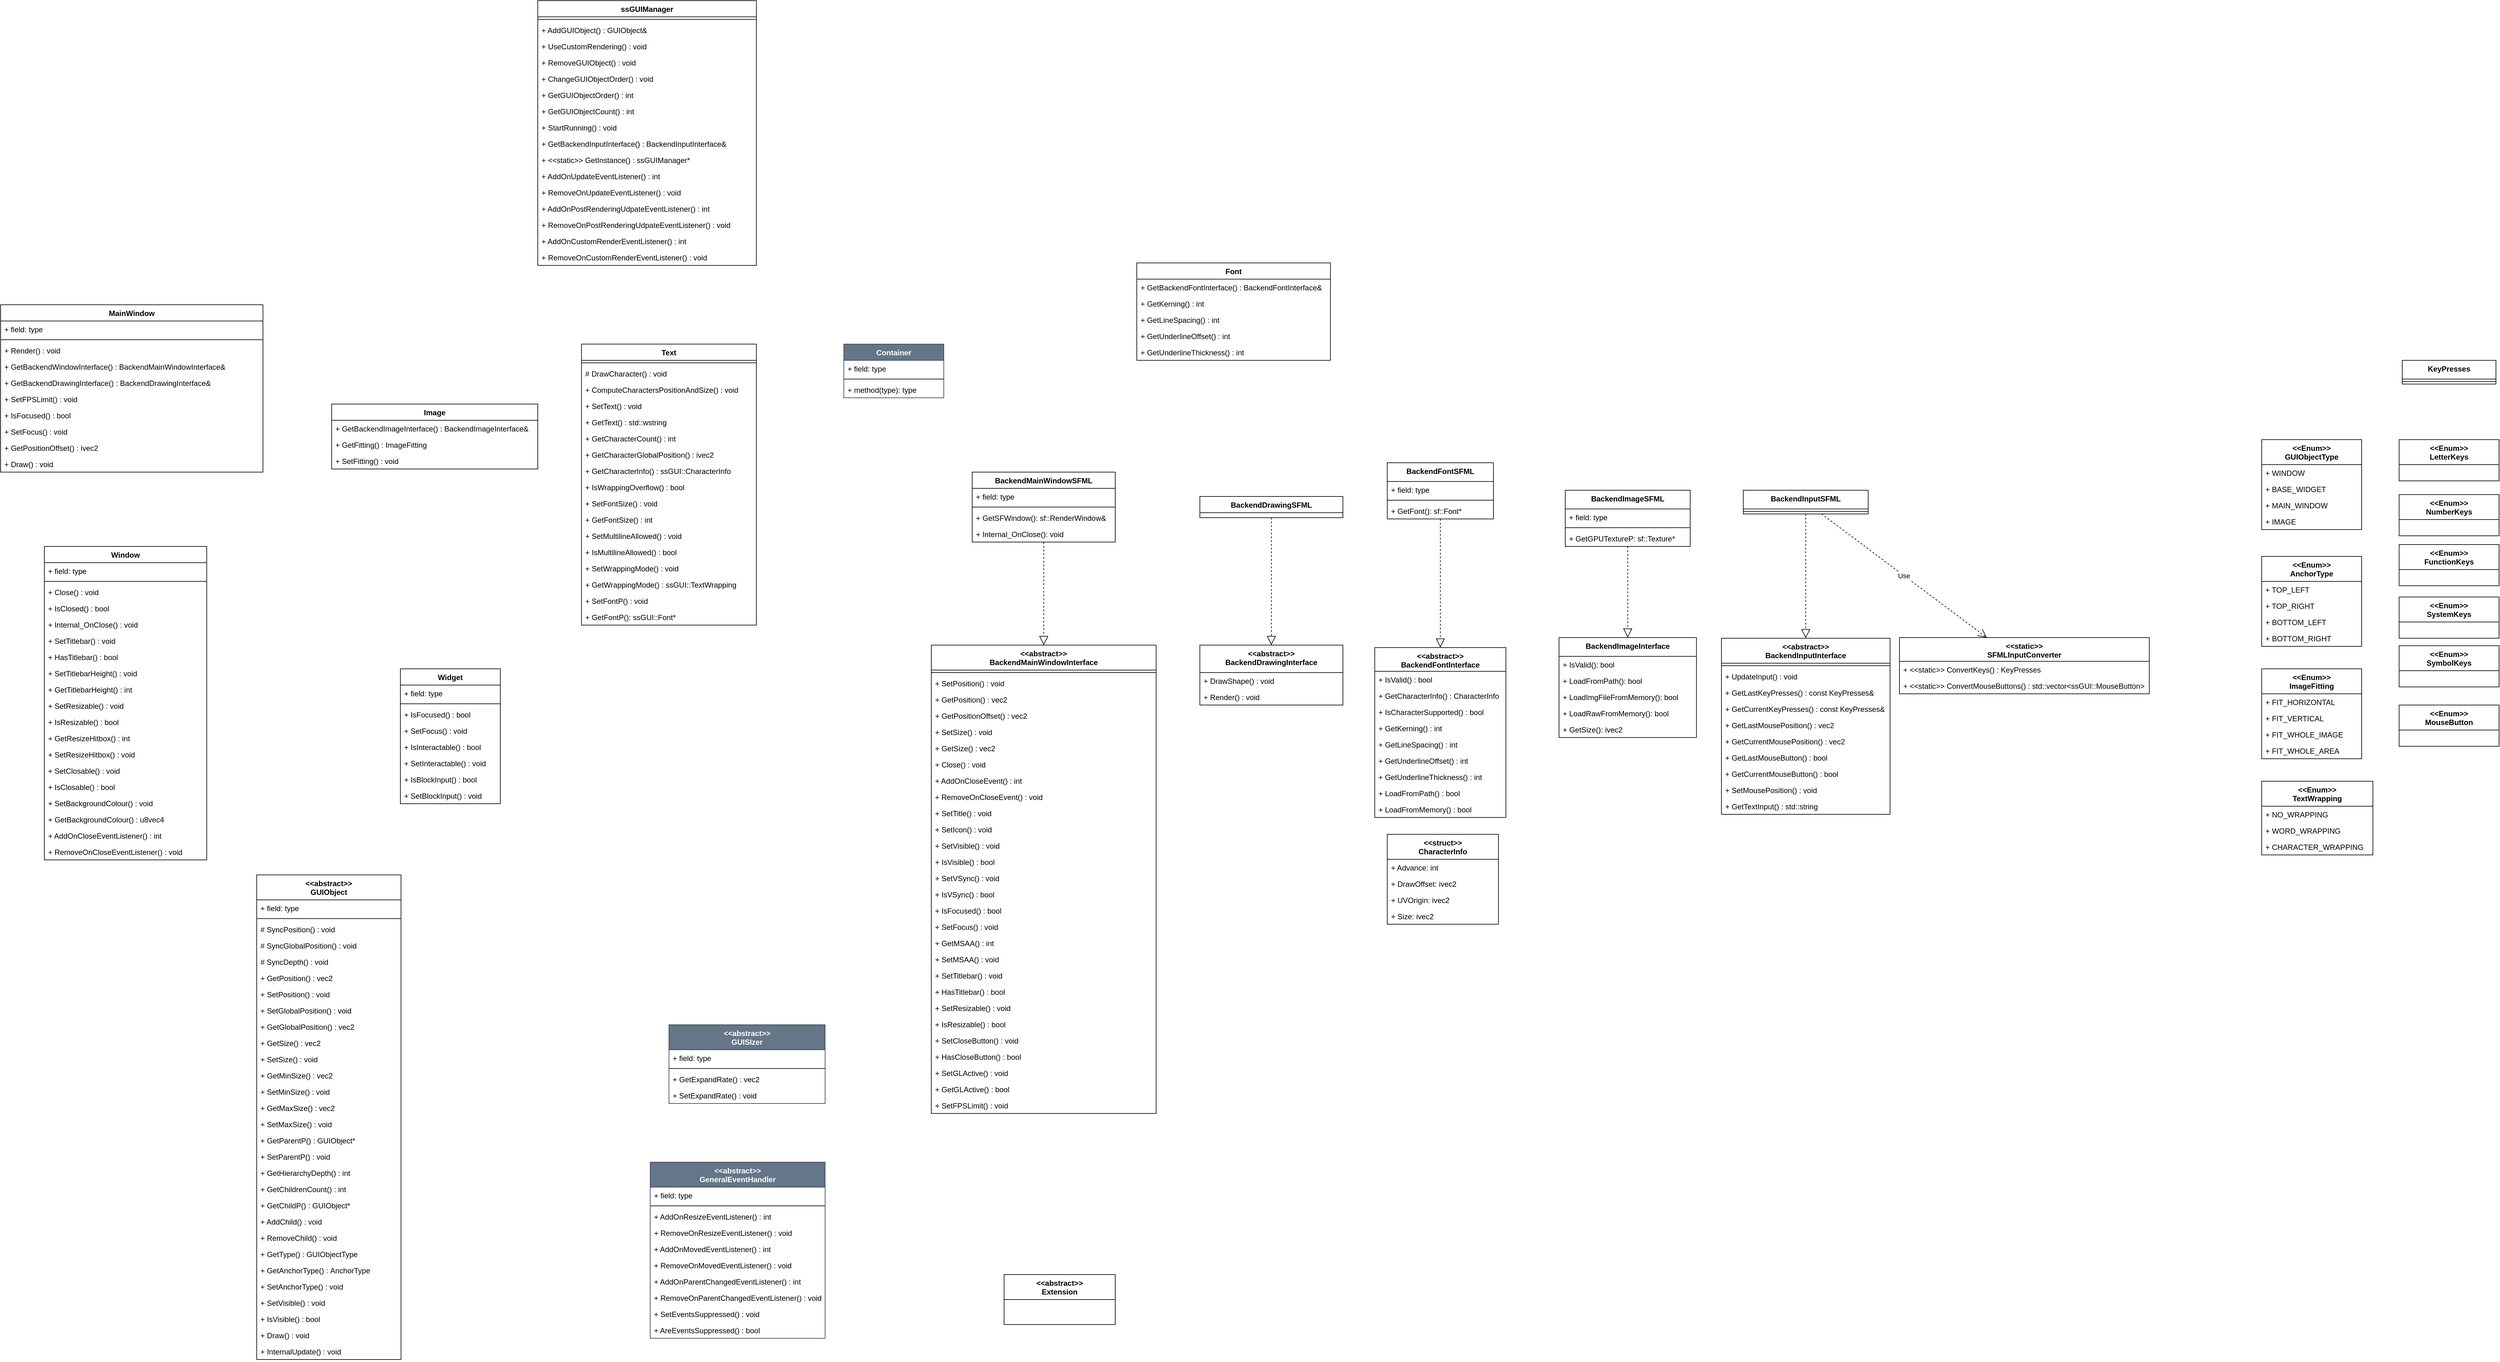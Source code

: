 <mxfile version="15.4.0" type="device" pages="4"><diagram id="C5RBs43oDa-KdzZeNtuy" name="Class diagram"><mxGraphModel dx="1102" dy="848" grid="1" gridSize="10" guides="1" tooltips="1" connect="1" arrows="1" fold="1" page="1" pageScale="1" pageWidth="827" pageHeight="1169" math="0" shadow="0"><root><mxCell id="WIyWlLk6GJQsqaUBKTNV-0"/><mxCell id="WIyWlLk6GJQsqaUBKTNV-1" parent="WIyWlLk6GJQsqaUBKTNV-0"/><mxCell id="BtjtoI0P0WktK1JMtrPe-0" value="&lt;&lt;abstract&gt;&gt;&#10;GUIObject" style="swimlane;fontStyle=1;align=center;verticalAlign=top;childLayout=stackLayout;horizontal=1;startSize=40;horizontalStack=0;resizeParent=1;resizeParentMax=0;resizeLast=0;collapsible=1;marginBottom=0;swimlaneFillColor=#ffffff;" parent="WIyWlLk6GJQsqaUBKTNV-1" vertex="1"><mxGeometry x="450" y="1470" width="231" height="776" as="geometry"/></mxCell><mxCell id="BtjtoI0P0WktK1JMtrPe-1" value="+ field: type" style="text;strokeColor=none;fillColor=none;align=left;verticalAlign=top;spacingLeft=4;spacingRight=4;overflow=hidden;rotatable=0;points=[[0,0.5],[1,0.5]];portConstraint=eastwest;" parent="BtjtoI0P0WktK1JMtrPe-0" vertex="1"><mxGeometry y="40" width="231" height="26" as="geometry"/></mxCell><mxCell id="BtjtoI0P0WktK1JMtrPe-2" value="" style="line;strokeWidth=1;fillColor=none;align=left;verticalAlign=middle;spacingTop=-1;spacingLeft=3;spacingRight=3;rotatable=0;labelPosition=right;points=[];portConstraint=eastwest;" parent="BtjtoI0P0WktK1JMtrPe-0" vertex="1"><mxGeometry y="66" width="231" height="8" as="geometry"/></mxCell><mxCell id="1jlRcTC6heaIUPgvIArF-27" value="# SyncPosition() : void" style="text;strokeColor=none;fillColor=none;align=left;verticalAlign=top;spacingLeft=4;spacingRight=4;overflow=hidden;rotatable=0;points=[[0,0.5],[1,0.5]];portConstraint=eastwest;" parent="BtjtoI0P0WktK1JMtrPe-0" vertex="1"><mxGeometry y="74" width="231" height="26" as="geometry"/></mxCell><mxCell id="1jlRcTC6heaIUPgvIArF-30" value="# SyncGlobalPosition() : void" style="text;strokeColor=none;fillColor=none;align=left;verticalAlign=top;spacingLeft=4;spacingRight=4;overflow=hidden;rotatable=0;points=[[0,0.5],[1,0.5]];portConstraint=eastwest;" parent="BtjtoI0P0WktK1JMtrPe-0" vertex="1"><mxGeometry y="100" width="231" height="26" as="geometry"/></mxCell><mxCell id="1jlRcTC6heaIUPgvIArF-31" value="# SyncDepth() : void" style="text;strokeColor=none;fillColor=none;align=left;verticalAlign=top;spacingLeft=4;spacingRight=4;overflow=hidden;rotatable=0;points=[[0,0.5],[1,0.5]];portConstraint=eastwest;" parent="BtjtoI0P0WktK1JMtrPe-0" vertex="1"><mxGeometry y="126" width="231" height="26" as="geometry"/></mxCell><mxCell id="BtjtoI0P0WktK1JMtrPe-3" value="+ GetPosition() : vec2" style="text;strokeColor=none;fillColor=none;align=left;verticalAlign=top;spacingLeft=4;spacingRight=4;overflow=hidden;rotatable=0;points=[[0,0.5],[1,0.5]];portConstraint=eastwest;" parent="BtjtoI0P0WktK1JMtrPe-0" vertex="1"><mxGeometry y="152" width="231" height="26" as="geometry"/></mxCell><mxCell id="BtjtoI0P0WktK1JMtrPe-18" value="+ SetPosition() : void" style="text;fillColor=none;align=left;verticalAlign=top;spacingLeft=4;spacingRight=4;overflow=hidden;rotatable=0;points=[[0,0.5],[1,0.5]];portConstraint=eastwest;" parent="BtjtoI0P0WktK1JMtrPe-0" vertex="1"><mxGeometry y="178" width="231" height="26" as="geometry"/></mxCell><mxCell id="1jlRcTC6heaIUPgvIArF-33" value="+ SetGlobalPosition() : void" style="text;fillColor=none;align=left;verticalAlign=top;spacingLeft=4;spacingRight=4;overflow=hidden;rotatable=0;points=[[0,0.5],[1,0.5]];portConstraint=eastwest;" parent="BtjtoI0P0WktK1JMtrPe-0" vertex="1"><mxGeometry y="204" width="231" height="26" as="geometry"/></mxCell><mxCell id="1jlRcTC6heaIUPgvIArF-32" value="+ GetGlobalPosition() : vec2" style="text;strokeColor=none;fillColor=none;align=left;verticalAlign=top;spacingLeft=4;spacingRight=4;overflow=hidden;rotatable=0;points=[[0,0.5],[1,0.5]];portConstraint=eastwest;" parent="BtjtoI0P0WktK1JMtrPe-0" vertex="1"><mxGeometry y="230" width="231" height="26" as="geometry"/></mxCell><mxCell id="BtjtoI0P0WktK1JMtrPe-12" value="+ GetSize() : vec2" style="text;strokeColor=none;fillColor=none;align=left;verticalAlign=top;spacingLeft=4;spacingRight=4;overflow=hidden;rotatable=0;points=[[0,0.5],[1,0.5]];portConstraint=eastwest;" parent="BtjtoI0P0WktK1JMtrPe-0" vertex="1"><mxGeometry y="256" width="231" height="26" as="geometry"/></mxCell><mxCell id="nuEKNFD3OFAqfZtGVyqh-0" value="+ SetSize() : void" style="text;strokeColor=none;fillColor=none;align=left;verticalAlign=top;spacingLeft=4;spacingRight=4;overflow=hidden;rotatable=0;points=[[0,0.5],[1,0.5]];portConstraint=eastwest;" parent="BtjtoI0P0WktK1JMtrPe-0" vertex="1"><mxGeometry y="282" width="231" height="26" as="geometry"/></mxCell><mxCell id="nuEKNFD3OFAqfZtGVyqh-84" value="+ GetMinSize() : vec2" style="text;strokeColor=none;fillColor=none;align=left;verticalAlign=top;spacingLeft=4;spacingRight=4;overflow=hidden;rotatable=0;points=[[0,0.5],[1,0.5]];portConstraint=eastwest;" parent="BtjtoI0P0WktK1JMtrPe-0" vertex="1"><mxGeometry y="308" width="231" height="26" as="geometry"/></mxCell><mxCell id="nuEKNFD3OFAqfZtGVyqh-85" value="+ SetMinSize() : void" style="text;strokeColor=none;fillColor=none;align=left;verticalAlign=top;spacingLeft=4;spacingRight=4;overflow=hidden;rotatable=0;points=[[0,0.5],[1,0.5]];portConstraint=eastwest;" parent="BtjtoI0P0WktK1JMtrPe-0" vertex="1"><mxGeometry y="334" width="231" height="26" as="geometry"/></mxCell><mxCell id="nuEKNFD3OFAqfZtGVyqh-86" value="+ GetMaxSize() : vec2" style="text;strokeColor=none;fillColor=none;align=left;verticalAlign=top;spacingLeft=4;spacingRight=4;overflow=hidden;rotatable=0;points=[[0,0.5],[1,0.5]];portConstraint=eastwest;" parent="BtjtoI0P0WktK1JMtrPe-0" vertex="1"><mxGeometry y="360" width="231" height="26" as="geometry"/></mxCell><mxCell id="nuEKNFD3OFAqfZtGVyqh-87" value="+ SetMaxSize() : void" style="text;strokeColor=none;fillColor=none;align=left;verticalAlign=top;spacingLeft=4;spacingRight=4;overflow=hidden;rotatable=0;points=[[0,0.5],[1,0.5]];portConstraint=eastwest;" parent="BtjtoI0P0WktK1JMtrPe-0" vertex="1"><mxGeometry y="386" width="231" height="26" as="geometry"/></mxCell><mxCell id="nuEKNFD3OFAqfZtGVyqh-5" value="+ GetParentP() : GUIObject*" style="text;strokeColor=none;fillColor=none;align=left;verticalAlign=top;spacingLeft=4;spacingRight=4;overflow=hidden;rotatable=0;points=[[0,0.5],[1,0.5]];portConstraint=eastwest;" parent="BtjtoI0P0WktK1JMtrPe-0" vertex="1"><mxGeometry y="412" width="231" height="26" as="geometry"/></mxCell><mxCell id="nuEKNFD3OFAqfZtGVyqh-6" value="+ SetParentP() : void" style="text;strokeColor=none;fillColor=none;align=left;verticalAlign=top;spacingLeft=4;spacingRight=4;overflow=hidden;rotatable=0;points=[[0,0.5],[1,0.5]];portConstraint=eastwest;" parent="BtjtoI0P0WktK1JMtrPe-0" vertex="1"><mxGeometry y="438" width="231" height="26" as="geometry"/></mxCell><mxCell id="1jlRcTC6heaIUPgvIArF-34" value="+ GetHierarchyDepth() : int" style="text;strokeColor=none;fillColor=none;align=left;verticalAlign=top;spacingLeft=4;spacingRight=4;overflow=hidden;rotatable=0;points=[[0,0.5],[1,0.5]];portConstraint=eastwest;" parent="BtjtoI0P0WktK1JMtrPe-0" vertex="1"><mxGeometry y="464" width="231" height="26" as="geometry"/></mxCell><mxCell id="nuEKNFD3OFAqfZtGVyqh-62" value="+ GetChildrenCount() : int" style="text;strokeColor=none;fillColor=none;align=left;verticalAlign=top;spacingLeft=4;spacingRight=4;overflow=hidden;rotatable=0;points=[[0,0.5],[1,0.5]];portConstraint=eastwest;" parent="BtjtoI0P0WktK1JMtrPe-0" vertex="1"><mxGeometry y="490" width="231" height="26" as="geometry"/></mxCell><mxCell id="nuEKNFD3OFAqfZtGVyqh-63" value="+ GetChildP() : GUIObject*" style="text;strokeColor=none;fillColor=none;align=left;verticalAlign=top;spacingLeft=4;spacingRight=4;overflow=hidden;rotatable=0;points=[[0,0.5],[1,0.5]];portConstraint=eastwest;" parent="BtjtoI0P0WktK1JMtrPe-0" vertex="1"><mxGeometry y="516" width="231" height="26" as="geometry"/></mxCell><mxCell id="1jlRcTC6heaIUPgvIArF-35" value="+ AddChild() : void" style="text;strokeColor=none;fillColor=none;align=left;verticalAlign=top;spacingLeft=4;spacingRight=4;overflow=hidden;rotatable=0;points=[[0,0.5],[1,0.5]];portConstraint=eastwest;" parent="BtjtoI0P0WktK1JMtrPe-0" vertex="1"><mxGeometry y="542" width="231" height="26" as="geometry"/></mxCell><mxCell id="1jlRcTC6heaIUPgvIArF-36" value="+ RemoveChild() : void" style="text;strokeColor=none;fillColor=none;align=left;verticalAlign=top;spacingLeft=4;spacingRight=4;overflow=hidden;rotatable=0;points=[[0,0.5],[1,0.5]];portConstraint=eastwest;" parent="BtjtoI0P0WktK1JMtrPe-0" vertex="1"><mxGeometry y="568" width="231" height="26" as="geometry"/></mxCell><mxCell id="nuEKNFD3OFAqfZtGVyqh-17" value="+ GetType() : GUIObjectType" style="text;strokeColor=none;fillColor=none;align=left;verticalAlign=top;spacingLeft=4;spacingRight=4;overflow=hidden;rotatable=0;points=[[0,0.5],[1,0.5]];portConstraint=eastwest;" parent="BtjtoI0P0WktK1JMtrPe-0" vertex="1"><mxGeometry y="594" width="231" height="26" as="geometry"/></mxCell><mxCell id="nuEKNFD3OFAqfZtGVyqh-76" value="+ GetAnchorType() : AnchorType" style="text;strokeColor=none;fillColor=none;align=left;verticalAlign=top;spacingLeft=4;spacingRight=4;overflow=hidden;rotatable=0;points=[[0,0.5],[1,0.5]];portConstraint=eastwest;" parent="BtjtoI0P0WktK1JMtrPe-0" vertex="1"><mxGeometry y="620" width="231" height="26" as="geometry"/></mxCell><mxCell id="nuEKNFD3OFAqfZtGVyqh-77" value="+ SetAnchorType() : void" style="text;strokeColor=none;fillColor=none;align=left;verticalAlign=top;spacingLeft=4;spacingRight=4;overflow=hidden;rotatable=0;points=[[0,0.5],[1,0.5]];portConstraint=eastwest;" parent="BtjtoI0P0WktK1JMtrPe-0" vertex="1"><mxGeometry y="646" width="231" height="26" as="geometry"/></mxCell><mxCell id="nuEKNFD3OFAqfZtGVyqh-79" value="+ SetVisible() : void" style="text;strokeColor=none;fillColor=none;align=left;verticalAlign=top;spacingLeft=4;spacingRight=4;overflow=hidden;rotatable=0;points=[[0,0.5],[1,0.5]];portConstraint=eastwest;" parent="BtjtoI0P0WktK1JMtrPe-0" vertex="1"><mxGeometry y="672" width="231" height="26" as="geometry"/></mxCell><mxCell id="1jlRcTC6heaIUPgvIArF-37" value="+ IsVisible() : bool" style="text;strokeColor=none;fillColor=none;align=left;verticalAlign=top;spacingLeft=4;spacingRight=4;overflow=hidden;rotatable=0;points=[[0,0.5],[1,0.5]];portConstraint=eastwest;" parent="BtjtoI0P0WktK1JMtrPe-0" vertex="1"><mxGeometry y="698" width="231" height="26" as="geometry"/></mxCell><mxCell id="nuEKNFD3OFAqfZtGVyqh-268" value="+ Draw() : void" style="text;strokeColor=none;fillColor=none;align=left;verticalAlign=top;spacingLeft=4;spacingRight=4;overflow=hidden;rotatable=0;points=[[0,0.5],[1,0.5]];portConstraint=eastwest;" parent="BtjtoI0P0WktK1JMtrPe-0" vertex="1"><mxGeometry y="724" width="231" height="26" as="geometry"/></mxCell><mxCell id="1jlRcTC6heaIUPgvIArF-38" value="+ InternalUpdate() : void" style="text;strokeColor=none;fillColor=none;align=left;verticalAlign=top;spacingLeft=4;spacingRight=4;overflow=hidden;rotatable=0;points=[[0,0.5],[1,0.5]];portConstraint=eastwest;" parent="BtjtoI0P0WktK1JMtrPe-0" vertex="1"><mxGeometry y="750" width="231" height="26" as="geometry"/></mxCell><mxCell id="BtjtoI0P0WktK1JMtrPe-4" value="Container" style="swimlane;fontStyle=1;align=center;verticalAlign=top;childLayout=stackLayout;horizontal=1;startSize=26;horizontalStack=0;resizeParent=1;resizeParentMax=0;resizeLast=0;collapsible=1;marginBottom=0;swimlaneFillColor=#ffffff;fillColor=#647687;strokeColor=#314354;fontColor=#ffffff;" parent="WIyWlLk6GJQsqaUBKTNV-1" vertex="1"><mxGeometry x="1390" y="620" width="160" height="86" as="geometry"/></mxCell><mxCell id="BtjtoI0P0WktK1JMtrPe-5" value="+ field: type" style="text;strokeColor=none;fillColor=none;align=left;verticalAlign=top;spacingLeft=4;spacingRight=4;overflow=hidden;rotatable=0;points=[[0,0.5],[1,0.5]];portConstraint=eastwest;" parent="BtjtoI0P0WktK1JMtrPe-4" vertex="1"><mxGeometry y="26" width="160" height="26" as="geometry"/></mxCell><mxCell id="BtjtoI0P0WktK1JMtrPe-6" value="" style="line;strokeWidth=1;fillColor=none;align=left;verticalAlign=middle;spacingTop=-1;spacingLeft=3;spacingRight=3;rotatable=0;labelPosition=right;points=[];portConstraint=eastwest;" parent="BtjtoI0P0WktK1JMtrPe-4" vertex="1"><mxGeometry y="52" width="160" height="8" as="geometry"/></mxCell><mxCell id="BtjtoI0P0WktK1JMtrPe-7" value="+ method(type): type" style="text;strokeColor=none;fillColor=none;align=left;verticalAlign=top;spacingLeft=4;spacingRight=4;overflow=hidden;rotatable=0;points=[[0,0.5],[1,0.5]];portConstraint=eastwest;" parent="BtjtoI0P0WktK1JMtrPe-4" vertex="1"><mxGeometry y="60" width="160" height="26" as="geometry"/></mxCell><mxCell id="BtjtoI0P0WktK1JMtrPe-8" value="Image" style="swimlane;fontStyle=1;align=center;verticalAlign=top;childLayout=stackLayout;horizontal=1;startSize=26;horizontalStack=0;resizeParent=1;resizeParentMax=0;resizeLast=0;collapsible=1;marginBottom=0;swimlaneFillColor=#ffffff;" parent="WIyWlLk6GJQsqaUBKTNV-1" vertex="1"><mxGeometry x="570" y="716" width="330" height="104" as="geometry"/></mxCell><mxCell id="nuEKNFD3OFAqfZtGVyqh-69" value="+ GetBackendImageInterface() : BackendImageInterface&amp;" style="text;strokeColor=none;fillColor=none;align=left;verticalAlign=top;spacingLeft=4;spacingRight=4;overflow=hidden;rotatable=0;points=[[0,0.5],[1,0.5]];portConstraint=eastwest;" parent="BtjtoI0P0WktK1JMtrPe-8" vertex="1"><mxGeometry y="26" width="330" height="26" as="geometry"/></mxCell><mxCell id="1jlRcTC6heaIUPgvIArF-39" value="+ GetFitting() : ImageFitting" style="text;strokeColor=none;fillColor=none;align=left;verticalAlign=top;spacingLeft=4;spacingRight=4;overflow=hidden;rotatable=0;points=[[0,0.5],[1,0.5]];portConstraint=eastwest;" parent="BtjtoI0P0WktK1JMtrPe-8" vertex="1"><mxGeometry y="52" width="330" height="26" as="geometry"/></mxCell><mxCell id="1jlRcTC6heaIUPgvIArF-40" value="+ SetFitting() : void" style="text;strokeColor=none;fillColor=none;align=left;verticalAlign=top;spacingLeft=4;spacingRight=4;overflow=hidden;rotatable=0;points=[[0,0.5],[1,0.5]];portConstraint=eastwest;" parent="BtjtoI0P0WktK1JMtrPe-8" vertex="1"><mxGeometry y="78" width="330" height="26" as="geometry"/></mxCell><mxCell id="BtjtoI0P0WktK1JMtrPe-13" value="Window" style="swimlane;fontStyle=1;align=center;verticalAlign=top;childLayout=stackLayout;horizontal=1;startSize=26;horizontalStack=0;resizeParent=1;resizeParentMax=0;resizeLast=0;collapsible=1;marginBottom=0;swimlaneFillColor=#ffffff;" parent="WIyWlLk6GJQsqaUBKTNV-1" vertex="1"><mxGeometry x="110" y="944" width="260" height="502" as="geometry"/></mxCell><mxCell id="BtjtoI0P0WktK1JMtrPe-14" value="+ field: type" style="text;strokeColor=none;fillColor=none;align=left;verticalAlign=top;spacingLeft=4;spacingRight=4;overflow=hidden;rotatable=0;points=[[0,0.5],[1,0.5]];portConstraint=eastwest;" parent="BtjtoI0P0WktK1JMtrPe-13" vertex="1"><mxGeometry y="26" width="260" height="26" as="geometry"/></mxCell><mxCell id="BtjtoI0P0WktK1JMtrPe-15" value="" style="line;strokeWidth=1;fillColor=none;align=left;verticalAlign=middle;spacingTop=-1;spacingLeft=3;spacingRight=3;rotatable=0;labelPosition=right;points=[];portConstraint=eastwest;" parent="BtjtoI0P0WktK1JMtrPe-13" vertex="1"><mxGeometry y="52" width="260" height="8" as="geometry"/></mxCell><mxCell id="-Pz7q9xdYqybKWAFHVK9-0" value="+ Close() : void" style="text;strokeColor=none;fillColor=none;align=left;verticalAlign=top;spacingLeft=4;spacingRight=4;overflow=hidden;rotatable=0;points=[[0,0.5],[1,0.5]];portConstraint=eastwest;" parent="BtjtoI0P0WktK1JMtrPe-13" vertex="1"><mxGeometry y="60" width="260" height="26" as="geometry"/></mxCell><mxCell id="-Pz7q9xdYqybKWAFHVK9-1" value="+ IsClosed() : bool" style="text;strokeColor=none;fillColor=none;align=left;verticalAlign=top;spacingLeft=4;spacingRight=4;overflow=hidden;rotatable=0;points=[[0,0.5],[1,0.5]];portConstraint=eastwest;" parent="BtjtoI0P0WktK1JMtrPe-13" vertex="1"><mxGeometry y="86" width="260" height="26" as="geometry"/></mxCell><mxCell id="nuEKNFD3OFAqfZtGVyqh-61" value="+ Internal_OnClose() : void" style="text;strokeColor=none;fillColor=none;align=left;verticalAlign=top;spacingLeft=4;spacingRight=4;overflow=hidden;rotatable=0;points=[[0,0.5],[1,0.5]];portConstraint=eastwest;" parent="BtjtoI0P0WktK1JMtrPe-13" vertex="1"><mxGeometry y="112" width="260" height="26" as="geometry"/></mxCell><mxCell id="nuEKNFD3OFAqfZtGVyqh-258" value="+ SetTitlebar() : void" style="text;strokeColor=none;fillColor=none;align=left;verticalAlign=top;spacingLeft=4;spacingRight=4;overflow=hidden;rotatable=0;points=[[0,0.5],[1,0.5]];portConstraint=eastwest;" parent="BtjtoI0P0WktK1JMtrPe-13" vertex="1"><mxGeometry y="138" width="260" height="26" as="geometry"/></mxCell><mxCell id="nuEKNFD3OFAqfZtGVyqh-64" value="+ HasTitlebar() : bool" style="text;strokeColor=none;fillColor=none;align=left;verticalAlign=top;spacingLeft=4;spacingRight=4;overflow=hidden;rotatable=0;points=[[0,0.5],[1,0.5]];portConstraint=eastwest;" parent="BtjtoI0P0WktK1JMtrPe-13" vertex="1"><mxGeometry y="164" width="260" height="26" as="geometry"/></mxCell><mxCell id="nuEKNFD3OFAqfZtGVyqh-80" value="+ SetTitlebarHeight() : void" style="text;strokeColor=none;fillColor=none;align=left;verticalAlign=top;spacingLeft=4;spacingRight=4;overflow=hidden;rotatable=0;points=[[0,0.5],[1,0.5]];portConstraint=eastwest;" parent="BtjtoI0P0WktK1JMtrPe-13" vertex="1"><mxGeometry y="190" width="260" height="26" as="geometry"/></mxCell><mxCell id="nuEKNFD3OFAqfZtGVyqh-81" value="+ GetTitlebarHeight() : int" style="text;strokeColor=none;fillColor=none;align=left;verticalAlign=top;spacingLeft=4;spacingRight=4;overflow=hidden;rotatable=0;points=[[0,0.5],[1,0.5]];portConstraint=eastwest;" parent="BtjtoI0P0WktK1JMtrPe-13" vertex="1"><mxGeometry y="216" width="260" height="26" as="geometry"/></mxCell><mxCell id="nuEKNFD3OFAqfZtGVyqh-65" value="+ SetResizable() : void" style="text;strokeColor=none;fillColor=none;align=left;verticalAlign=top;spacingLeft=4;spacingRight=4;overflow=hidden;rotatable=0;points=[[0,0.5],[1,0.5]];portConstraint=eastwest;" parent="BtjtoI0P0WktK1JMtrPe-13" vertex="1"><mxGeometry y="242" width="260" height="26" as="geometry"/></mxCell><mxCell id="nuEKNFD3OFAqfZtGVyqh-66" value="+ IsResizable() : bool" style="text;strokeColor=none;fillColor=none;align=left;verticalAlign=top;spacingLeft=4;spacingRight=4;overflow=hidden;rotatable=0;points=[[0,0.5],[1,0.5]];portConstraint=eastwest;" parent="BtjtoI0P0WktK1JMtrPe-13" vertex="1"><mxGeometry y="268" width="260" height="26" as="geometry"/></mxCell><mxCell id="1jlRcTC6heaIUPgvIArF-71" value="+ GetResizeHitbox() : int" style="text;strokeColor=none;fillColor=none;align=left;verticalAlign=top;spacingLeft=4;spacingRight=4;overflow=hidden;rotatable=0;points=[[0,0.5],[1,0.5]];portConstraint=eastwest;" parent="BtjtoI0P0WktK1JMtrPe-13" vertex="1"><mxGeometry y="294" width="260" height="26" as="geometry"/></mxCell><mxCell id="1jlRcTC6heaIUPgvIArF-72" value="+ SetResizeHitbox() : void" style="text;strokeColor=none;fillColor=none;align=left;verticalAlign=top;spacingLeft=4;spacingRight=4;overflow=hidden;rotatable=0;points=[[0,0.5],[1,0.5]];portConstraint=eastwest;" parent="BtjtoI0P0WktK1JMtrPe-13" vertex="1"><mxGeometry y="320" width="260" height="26" as="geometry"/></mxCell><mxCell id="nuEKNFD3OFAqfZtGVyqh-271" value="+ SetClosable() : void" style="text;strokeColor=none;fillColor=none;align=left;verticalAlign=top;spacingLeft=4;spacingRight=4;overflow=hidden;rotatable=0;points=[[0,0.5],[1,0.5]];portConstraint=eastwest;" parent="BtjtoI0P0WktK1JMtrPe-13" vertex="1"><mxGeometry y="346" width="260" height="26" as="geometry"/></mxCell><mxCell id="nuEKNFD3OFAqfZtGVyqh-272" value="+ IsClosable() : bool" style="text;strokeColor=none;fillColor=none;align=left;verticalAlign=top;spacingLeft=4;spacingRight=4;overflow=hidden;rotatable=0;points=[[0,0.5],[1,0.5]];portConstraint=eastwest;" parent="BtjtoI0P0WktK1JMtrPe-13" vertex="1"><mxGeometry y="372" width="260" height="26" as="geometry"/></mxCell><mxCell id="nuEKNFD3OFAqfZtGVyqh-70" value="+ SetBackgroundColour() : void" style="text;strokeColor=none;fillColor=none;align=left;verticalAlign=top;spacingLeft=4;spacingRight=4;overflow=hidden;rotatable=0;points=[[0,0.5],[1,0.5]];portConstraint=eastwest;" parent="BtjtoI0P0WktK1JMtrPe-13" vertex="1"><mxGeometry y="398" width="260" height="26" as="geometry"/></mxCell><mxCell id="nuEKNFD3OFAqfZtGVyqh-270" value="+ GetBackgroundColour() : u8vec4" style="text;strokeColor=none;fillColor=none;align=left;verticalAlign=top;spacingLeft=4;spacingRight=4;overflow=hidden;rotatable=0;points=[[0,0.5],[1,0.5]];portConstraint=eastwest;" parent="BtjtoI0P0WktK1JMtrPe-13" vertex="1"><mxGeometry y="424" width="260" height="26" as="geometry"/></mxCell><mxCell id="nuEKNFD3OFAqfZtGVyqh-256" value="+ AddOnCloseEventListener() : int" style="text;strokeColor=none;fillColor=none;align=left;verticalAlign=top;spacingLeft=4;spacingRight=4;overflow=hidden;rotatable=0;points=[[0,0.5],[1,0.5]];portConstraint=eastwest;" parent="BtjtoI0P0WktK1JMtrPe-13" vertex="1"><mxGeometry y="450" width="260" height="26" as="geometry"/></mxCell><mxCell id="nuEKNFD3OFAqfZtGVyqh-257" value="+ RemoveOnCloseEventListener() : void" style="text;strokeColor=none;fillColor=none;align=left;verticalAlign=top;spacingLeft=4;spacingRight=4;overflow=hidden;rotatable=0;points=[[0,0.5],[1,0.5]];portConstraint=eastwest;" parent="BtjtoI0P0WktK1JMtrPe-13" vertex="1"><mxGeometry y="476" width="260" height="26" as="geometry"/></mxCell><mxCell id="nuEKNFD3OFAqfZtGVyqh-7" value="MainWindow" style="swimlane;fontStyle=1;align=center;verticalAlign=top;childLayout=stackLayout;horizontal=1;startSize=26;horizontalStack=0;resizeParent=1;resizeParentMax=0;resizeLast=0;collapsible=1;marginBottom=0;swimlaneFillColor=#ffffff;" parent="WIyWlLk6GJQsqaUBKTNV-1" vertex="1"><mxGeometry x="40" y="557" width="420" height="268" as="geometry"/></mxCell><mxCell id="nuEKNFD3OFAqfZtGVyqh-8" value="+ field: type" style="text;strokeColor=none;fillColor=none;align=left;verticalAlign=top;spacingLeft=4;spacingRight=4;overflow=hidden;rotatable=0;points=[[0,0.5],[1,0.5]];portConstraint=eastwest;" parent="nuEKNFD3OFAqfZtGVyqh-7" vertex="1"><mxGeometry y="26" width="420" height="26" as="geometry"/></mxCell><mxCell id="nuEKNFD3OFAqfZtGVyqh-9" value="" style="line;strokeWidth=1;fillColor=none;align=left;verticalAlign=middle;spacingTop=-1;spacingLeft=3;spacingRight=3;rotatable=0;labelPosition=right;points=[];portConstraint=eastwest;" parent="nuEKNFD3OFAqfZtGVyqh-7" vertex="1"><mxGeometry y="52" width="420" height="8" as="geometry"/></mxCell><mxCell id="nuEKNFD3OFAqfZtGVyqh-25" value="+ Render() : void" style="text;strokeColor=none;fillColor=none;align=left;verticalAlign=top;spacingLeft=4;spacingRight=4;overflow=hidden;rotatable=0;points=[[0,0.5],[1,0.5]];portConstraint=eastwest;" parent="nuEKNFD3OFAqfZtGVyqh-7" vertex="1"><mxGeometry y="60" width="420" height="26" as="geometry"/></mxCell><mxCell id="nuEKNFD3OFAqfZtGVyqh-26" value="+ GetBackendWindowInterface() : BackendMainWindowInterface&amp;" style="text;strokeColor=none;fillColor=none;align=left;verticalAlign=top;spacingLeft=4;spacingRight=4;overflow=hidden;rotatable=0;points=[[0,0.5],[1,0.5]];portConstraint=eastwest;" parent="nuEKNFD3OFAqfZtGVyqh-7" vertex="1"><mxGeometry y="86" width="420" height="26" as="geometry"/></mxCell><mxCell id="nuEKNFD3OFAqfZtGVyqh-269" value="+ GetBackendDrawingInterface() : BackendDrawingInterface&amp;" style="text;strokeColor=none;fillColor=none;align=left;verticalAlign=top;spacingLeft=4;spacingRight=4;overflow=hidden;rotatable=0;points=[[0,0.5],[1,0.5]];portConstraint=eastwest;" parent="nuEKNFD3OFAqfZtGVyqh-7" vertex="1"><mxGeometry y="112" width="420" height="26" as="geometry"/></mxCell><mxCell id="nuEKNFD3OFAqfZtGVyqh-274" value="+ SetFPSLimit() : void" style="text;strokeColor=none;fillColor=none;align=left;verticalAlign=top;spacingLeft=4;spacingRight=4;overflow=hidden;rotatable=0;points=[[0,0.5],[1,0.5]];portConstraint=eastwest;" parent="nuEKNFD3OFAqfZtGVyqh-7" vertex="1"><mxGeometry y="138" width="420" height="26" as="geometry"/></mxCell><mxCell id="C2G4uNwtU5dulQUSPTp5-0" value="+ IsFocused() : bool" style="text;strokeColor=none;fillColor=none;align=left;verticalAlign=top;spacingLeft=4;spacingRight=4;overflow=hidden;rotatable=0;points=[[0,0.5],[1,0.5]];portConstraint=eastwest;" parent="nuEKNFD3OFAqfZtGVyqh-7" vertex="1"><mxGeometry y="164" width="420" height="26" as="geometry"/></mxCell><mxCell id="C2G4uNwtU5dulQUSPTp5-1" value="+ SetFocus() : void" style="text;strokeColor=none;fillColor=none;align=left;verticalAlign=top;spacingLeft=4;spacingRight=4;overflow=hidden;rotatable=0;points=[[0,0.5],[1,0.5]];portConstraint=eastwest;" parent="nuEKNFD3OFAqfZtGVyqh-7" vertex="1"><mxGeometry y="190" width="420" height="26" as="geometry"/></mxCell><mxCell id="1jlRcTC6heaIUPgvIArF-41" value="+ GetPositionOffset() : ivec2" style="text;strokeColor=none;fillColor=none;align=left;verticalAlign=top;spacingLeft=4;spacingRight=4;overflow=hidden;rotatable=0;points=[[0,0.5],[1,0.5]];portConstraint=eastwest;" parent="nuEKNFD3OFAqfZtGVyqh-7" vertex="1"><mxGeometry y="216" width="420" height="26" as="geometry"/></mxCell><mxCell id="1jlRcTC6heaIUPgvIArF-42" value="+ Draw() : void" style="text;strokeColor=none;fillColor=none;align=left;verticalAlign=top;spacingLeft=4;spacingRight=4;overflow=hidden;rotatable=0;points=[[0,0.5],[1,0.5]];portConstraint=eastwest;" parent="nuEKNFD3OFAqfZtGVyqh-7" vertex="1"><mxGeometry y="242" width="420" height="26" as="geometry"/></mxCell><mxCell id="nuEKNFD3OFAqfZtGVyqh-10" value="ssGUIManager" style="swimlane;fontStyle=1;align=center;verticalAlign=top;childLayout=stackLayout;horizontal=1;startSize=26;horizontalStack=0;resizeParent=1;resizeParentMax=0;resizeLast=0;collapsible=1;marginBottom=0;swimlaneFillColor=#ffffff;" parent="WIyWlLk6GJQsqaUBKTNV-1" vertex="1"><mxGeometry x="900" y="70" width="350" height="424" as="geometry"/></mxCell><mxCell id="nuEKNFD3OFAqfZtGVyqh-12" value="" style="line;strokeWidth=1;fillColor=none;align=left;verticalAlign=middle;spacingTop=-1;spacingLeft=3;spacingRight=3;rotatable=0;labelPosition=right;points=[];portConstraint=eastwest;" parent="nuEKNFD3OFAqfZtGVyqh-10" vertex="1"><mxGeometry y="26" width="350" height="8" as="geometry"/></mxCell><mxCell id="nuEKNFD3OFAqfZtGVyqh-60" value="+ AddGUIObject() : GUIObject&amp;" style="text;strokeColor=none;fillColor=none;align=left;verticalAlign=top;spacingLeft=4;spacingRight=4;overflow=hidden;rotatable=0;points=[[0,0.5],[1,0.5]];portConstraint=eastwest;" parent="nuEKNFD3OFAqfZtGVyqh-10" vertex="1"><mxGeometry y="34" width="350" height="26" as="geometry"/></mxCell><mxCell id="dkUiBVsHoyD0e1N7G9r3-21" value="+ UseCustomRendering() : void" style="text;strokeColor=none;fillColor=none;align=left;verticalAlign=top;spacingLeft=4;spacingRight=4;overflow=hidden;rotatable=0;points=[[0,0.5],[1,0.5]];portConstraint=eastwest;" parent="nuEKNFD3OFAqfZtGVyqh-10" vertex="1"><mxGeometry y="60" width="350" height="26" as="geometry"/></mxCell><mxCell id="nuEKNFD3OFAqfZtGVyqh-13" value="+ RemoveGUIObject() : void" style="text;strokeColor=none;fillColor=none;align=left;verticalAlign=top;spacingLeft=4;spacingRight=4;overflow=hidden;rotatable=0;points=[[0,0.5],[1,0.5]];portConstraint=eastwest;" parent="nuEKNFD3OFAqfZtGVyqh-10" vertex="1"><mxGeometry y="86" width="350" height="26" as="geometry"/></mxCell><mxCell id="nuEKNFD3OFAqfZtGVyqh-119" value="+ ChangeGUIObjectOrder() : void" style="text;strokeColor=none;fillColor=none;align=left;verticalAlign=top;spacingLeft=4;spacingRight=4;overflow=hidden;rotatable=0;points=[[0,0.5],[1,0.5]];portConstraint=eastwest;" parent="nuEKNFD3OFAqfZtGVyqh-10" vertex="1"><mxGeometry y="112" width="350" height="26" as="geometry"/></mxCell><mxCell id="dkUiBVsHoyD0e1N7G9r3-8" value="+ GetGUIObjectOrder() : int" style="text;strokeColor=none;fillColor=none;align=left;verticalAlign=top;spacingLeft=4;spacingRight=4;overflow=hidden;rotatable=0;points=[[0,0.5],[1,0.5]];portConstraint=eastwest;" parent="nuEKNFD3OFAqfZtGVyqh-10" vertex="1"><mxGeometry y="138" width="350" height="26" as="geometry"/></mxCell><mxCell id="dkUiBVsHoyD0e1N7G9r3-22" value="+ GetGUIObjectCount() : int" style="text;strokeColor=none;fillColor=none;align=left;verticalAlign=top;spacingLeft=4;spacingRight=4;overflow=hidden;rotatable=0;points=[[0,0.5],[1,0.5]];portConstraint=eastwest;" parent="nuEKNFD3OFAqfZtGVyqh-10" vertex="1"><mxGeometry y="164" width="350" height="26" as="geometry"/></mxCell><mxCell id="nuEKNFD3OFAqfZtGVyqh-120" value="+ StartRunning() : void" style="text;strokeColor=none;fillColor=none;align=left;verticalAlign=top;spacingLeft=4;spacingRight=4;overflow=hidden;rotatable=0;points=[[0,0.5],[1,0.5]];portConstraint=eastwest;" parent="nuEKNFD3OFAqfZtGVyqh-10" vertex="1"><mxGeometry y="190" width="350" height="26" as="geometry"/></mxCell><mxCell id="1jlRcTC6heaIUPgvIArF-43" value="+ GetBackendInputInterface() : BackendInputInterface&amp;" style="text;strokeColor=none;fillColor=none;align=left;verticalAlign=top;spacingLeft=4;spacingRight=4;overflow=hidden;rotatable=0;points=[[0,0.5],[1,0.5]];portConstraint=eastwest;" parent="nuEKNFD3OFAqfZtGVyqh-10" vertex="1"><mxGeometry y="216" width="350" height="26" as="geometry"/></mxCell><mxCell id="1jlRcTC6heaIUPgvIArF-44" value="+ &lt;&lt;static&gt;&gt; GetInstance() : ssGUIManager*" style="text;strokeColor=none;fillColor=none;align=left;verticalAlign=top;spacingLeft=4;spacingRight=4;overflow=hidden;rotatable=0;points=[[0,0.5],[1,0.5]];portConstraint=eastwest;" parent="nuEKNFD3OFAqfZtGVyqh-10" vertex="1"><mxGeometry y="242" width="350" height="26" as="geometry"/></mxCell><mxCell id="1jlRcTC6heaIUPgvIArF-45" value="+ AddOnUpdateEventListener() : int" style="text;strokeColor=none;fillColor=none;align=left;verticalAlign=top;spacingLeft=4;spacingRight=4;overflow=hidden;rotatable=0;points=[[0,0.5],[1,0.5]];portConstraint=eastwest;" parent="nuEKNFD3OFAqfZtGVyqh-10" vertex="1"><mxGeometry y="268" width="350" height="26" as="geometry"/></mxCell><mxCell id="1jlRcTC6heaIUPgvIArF-46" value="+ RemoveOnUpdateEventListener() : void" style="text;strokeColor=none;fillColor=none;align=left;verticalAlign=top;spacingLeft=4;spacingRight=4;overflow=hidden;rotatable=0;points=[[0,0.5],[1,0.5]];portConstraint=eastwest;" parent="nuEKNFD3OFAqfZtGVyqh-10" vertex="1"><mxGeometry y="294" width="350" height="26" as="geometry"/></mxCell><mxCell id="1jlRcTC6heaIUPgvIArF-47" value="+ AddOnPostRenderingUdpateEventListener() : int" style="text;strokeColor=none;fillColor=none;align=left;verticalAlign=top;spacingLeft=4;spacingRight=4;overflow=hidden;rotatable=0;points=[[0,0.5],[1,0.5]];portConstraint=eastwest;" parent="nuEKNFD3OFAqfZtGVyqh-10" vertex="1"><mxGeometry y="320" width="350" height="26" as="geometry"/></mxCell><mxCell id="1jlRcTC6heaIUPgvIArF-48" value="+ RemoveOnPostRenderingUdpateEventListener() : void" style="text;strokeColor=none;fillColor=none;align=left;verticalAlign=top;spacingLeft=4;spacingRight=4;overflow=hidden;rotatable=0;points=[[0,0.5],[1,0.5]];portConstraint=eastwest;" parent="nuEKNFD3OFAqfZtGVyqh-10" vertex="1"><mxGeometry y="346" width="350" height="26" as="geometry"/></mxCell><mxCell id="1jlRcTC6heaIUPgvIArF-49" value="+ AddOnCustomRenderEventListener() : int" style="text;strokeColor=none;fillColor=none;align=left;verticalAlign=top;spacingLeft=4;spacingRight=4;overflow=hidden;rotatable=0;points=[[0,0.5],[1,0.5]];portConstraint=eastwest;" parent="nuEKNFD3OFAqfZtGVyqh-10" vertex="1"><mxGeometry y="372" width="350" height="26" as="geometry"/></mxCell><mxCell id="1jlRcTC6heaIUPgvIArF-50" value="+ RemoveOnCustomRenderEventListener() : void" style="text;strokeColor=none;fillColor=none;align=left;verticalAlign=top;spacingLeft=4;spacingRight=4;overflow=hidden;rotatable=0;points=[[0,0.5],[1,0.5]];portConstraint=eastwest;" parent="nuEKNFD3OFAqfZtGVyqh-10" vertex="1"><mxGeometry y="398" width="350" height="26" as="geometry"/></mxCell><mxCell id="nuEKNFD3OFAqfZtGVyqh-18" value="&lt;&lt;Enum&gt;&gt;&#10;GUIObjectType" style="swimlane;fontStyle=1;align=center;verticalAlign=top;childLayout=stackLayout;horizontal=1;startSize=40;horizontalStack=0;resizeParent=1;resizeParentMax=0;resizeLast=0;collapsible=1;marginBottom=0;swimlaneFillColor=#ffffff;" parent="WIyWlLk6GJQsqaUBKTNV-1" vertex="1"><mxGeometry x="3660" y="773" width="160" height="144" as="geometry"/></mxCell><mxCell id="nuEKNFD3OFAqfZtGVyqh-19" value="+ WINDOW" style="text;strokeColor=none;fillColor=none;align=left;verticalAlign=top;spacingLeft=4;spacingRight=4;overflow=hidden;rotatable=0;points=[[0,0.5],[1,0.5]];portConstraint=eastwest;" parent="nuEKNFD3OFAqfZtGVyqh-18" vertex="1"><mxGeometry y="40" width="160" height="26" as="geometry"/></mxCell><mxCell id="1jlRcTC6heaIUPgvIArF-0" value="+ BASE_WIDGET" style="text;strokeColor=none;fillColor=none;align=left;verticalAlign=top;spacingLeft=4;spacingRight=4;overflow=hidden;rotatable=0;points=[[0,0.5],[1,0.5]];portConstraint=eastwest;" parent="nuEKNFD3OFAqfZtGVyqh-18" vertex="1"><mxGeometry y="66" width="160" height="26" as="geometry"/></mxCell><mxCell id="1jlRcTC6heaIUPgvIArF-1" value="+ MAIN_WINDOW" style="text;strokeColor=none;fillColor=none;align=left;verticalAlign=top;spacingLeft=4;spacingRight=4;overflow=hidden;rotatable=0;points=[[0,0.5],[1,0.5]];portConstraint=eastwest;" parent="nuEKNFD3OFAqfZtGVyqh-18" vertex="1"><mxGeometry y="92" width="160" height="26" as="geometry"/></mxCell><mxCell id="1jlRcTC6heaIUPgvIArF-2" value="+ IMAGE" style="text;strokeColor=none;fillColor=none;align=left;verticalAlign=top;spacingLeft=4;spacingRight=4;overflow=hidden;rotatable=0;points=[[0,0.5],[1,0.5]];portConstraint=eastwest;" parent="nuEKNFD3OFAqfZtGVyqh-18" vertex="1"><mxGeometry y="118" width="160" height="26" as="geometry"/></mxCell><mxCell id="nuEKNFD3OFAqfZtGVyqh-27" value="&lt;&lt;abstract&gt;&gt;&#10;BackendMainWindowInterface" style="swimlane;fontStyle=1;align=center;verticalAlign=top;childLayout=stackLayout;horizontal=1;startSize=40;horizontalStack=0;resizeParent=1;resizeParentMax=0;resizeLast=0;collapsible=1;marginBottom=0;swimlaneFillColor=#ffffff;" parent="WIyWlLk6GJQsqaUBKTNV-1" vertex="1"><mxGeometry x="1530" y="1102" width="360" height="750" as="geometry"/></mxCell><mxCell id="nuEKNFD3OFAqfZtGVyqh-29" value="" style="line;strokeWidth=1;fillColor=none;align=left;verticalAlign=middle;spacingTop=-1;spacingLeft=3;spacingRight=3;rotatable=0;labelPosition=right;points=[];portConstraint=eastwest;" parent="nuEKNFD3OFAqfZtGVyqh-27" vertex="1"><mxGeometry y="40" width="360" height="8" as="geometry"/></mxCell><mxCell id="nuEKNFD3OFAqfZtGVyqh-35" value="+ SetPosition() : void" style="text;strokeColor=none;fillColor=none;align=left;verticalAlign=top;spacingLeft=4;spacingRight=4;overflow=hidden;rotatable=0;points=[[0,0.5],[1,0.5]];portConstraint=eastwest;" parent="nuEKNFD3OFAqfZtGVyqh-27" vertex="1"><mxGeometry y="48" width="360" height="26" as="geometry"/></mxCell><mxCell id="nuEKNFD3OFAqfZtGVyqh-36" value="+ GetPosition() : vec2" style="text;strokeColor=none;fillColor=none;align=left;verticalAlign=top;spacingLeft=4;spacingRight=4;overflow=hidden;rotatable=0;points=[[0,0.5],[1,0.5]];portConstraint=eastwest;" parent="nuEKNFD3OFAqfZtGVyqh-27" vertex="1"><mxGeometry y="74" width="360" height="26" as="geometry"/></mxCell><mxCell id="d7bPNqJo5kTvcDAvqI0s-23" value="+ GetPositionOffset() : vec2" style="text;strokeColor=none;fillColor=none;align=left;verticalAlign=top;spacingLeft=4;spacingRight=4;overflow=hidden;rotatable=0;points=[[0,0.5],[1,0.5]];portConstraint=eastwest;" parent="nuEKNFD3OFAqfZtGVyqh-27" vertex="1"><mxGeometry y="100" width="360" height="26" as="geometry"/></mxCell><mxCell id="nuEKNFD3OFAqfZtGVyqh-38" value="+ SetSize() : void" style="text;strokeColor=none;fillColor=none;align=left;verticalAlign=top;spacingLeft=4;spacingRight=4;overflow=hidden;rotatable=0;points=[[0,0.5],[1,0.5]];portConstraint=eastwest;" parent="nuEKNFD3OFAqfZtGVyqh-27" vertex="1"><mxGeometry y="126" width="360" height="26" as="geometry"/></mxCell><mxCell id="nuEKNFD3OFAqfZtGVyqh-37" value="+ GetSize() : vec2" style="text;strokeColor=none;fillColor=none;align=left;verticalAlign=top;spacingLeft=4;spacingRight=4;overflow=hidden;rotatable=0;points=[[0,0.5],[1,0.5]];portConstraint=eastwest;" parent="nuEKNFD3OFAqfZtGVyqh-27" vertex="1"><mxGeometry y="152" width="360" height="26" as="geometry"/></mxCell><mxCell id="nuEKNFD3OFAqfZtGVyqh-39" value="+ Close() : void" style="text;strokeColor=none;fillColor=none;align=left;verticalAlign=top;spacingLeft=4;spacingRight=4;overflow=hidden;rotatable=0;points=[[0,0.5],[1,0.5]];portConstraint=eastwest;" parent="nuEKNFD3OFAqfZtGVyqh-27" vertex="1"><mxGeometry y="178" width="360" height="26" as="geometry"/></mxCell><mxCell id="nuEKNFD3OFAqfZtGVyqh-42" value="+ AddOnCloseEvent() : int" style="text;strokeColor=none;fillColor=none;align=left;verticalAlign=top;spacingLeft=4;spacingRight=4;overflow=hidden;rotatable=0;points=[[0,0.5],[1,0.5]];portConstraint=eastwest;" parent="nuEKNFD3OFAqfZtGVyqh-27" vertex="1"><mxGeometry y="204" width="360" height="26" as="geometry"/></mxCell><mxCell id="nuEKNFD3OFAqfZtGVyqh-43" value="+ RemoveOnCloseEvent() : void" style="text;strokeColor=none;fillColor=none;align=left;verticalAlign=top;spacingLeft=4;spacingRight=4;overflow=hidden;rotatable=0;points=[[0,0.5],[1,0.5]];portConstraint=eastwest;" parent="nuEKNFD3OFAqfZtGVyqh-27" vertex="1"><mxGeometry y="230" width="360" height="26" as="geometry"/></mxCell><mxCell id="nuEKNFD3OFAqfZtGVyqh-44" value="+ SetTitle() : void" style="text;strokeColor=none;fillColor=none;align=left;verticalAlign=top;spacingLeft=4;spacingRight=4;overflow=hidden;rotatable=0;points=[[0,0.5],[1,0.5]];portConstraint=eastwest;" parent="nuEKNFD3OFAqfZtGVyqh-27" vertex="1"><mxGeometry y="256" width="360" height="26" as="geometry"/></mxCell><mxCell id="nuEKNFD3OFAqfZtGVyqh-45" value="+ SetIcon() : void" style="text;strokeColor=none;fillColor=none;align=left;verticalAlign=top;spacingLeft=4;spacingRight=4;overflow=hidden;rotatable=0;points=[[0,0.5],[1,0.5]];portConstraint=eastwest;" parent="nuEKNFD3OFAqfZtGVyqh-27" vertex="1"><mxGeometry y="282" width="360" height="26" as="geometry"/></mxCell><mxCell id="nuEKNFD3OFAqfZtGVyqh-46" value="+ SetVisible() : void" style="text;strokeColor=none;fillColor=none;align=left;verticalAlign=top;spacingLeft=4;spacingRight=4;overflow=hidden;rotatable=0;points=[[0,0.5],[1,0.5]];portConstraint=eastwest;" parent="nuEKNFD3OFAqfZtGVyqh-27" vertex="1"><mxGeometry y="308" width="360" height="26" as="geometry"/></mxCell><mxCell id="nuEKNFD3OFAqfZtGVyqh-47" value="+ IsVisible() : bool" style="text;strokeColor=none;fillColor=none;align=left;verticalAlign=top;spacingLeft=4;spacingRight=4;overflow=hidden;rotatable=0;points=[[0,0.5],[1,0.5]];portConstraint=eastwest;" parent="nuEKNFD3OFAqfZtGVyqh-27" vertex="1"><mxGeometry y="334" width="360" height="26" as="geometry"/></mxCell><mxCell id="nuEKNFD3OFAqfZtGVyqh-48" value="+ SetVSync() : void" style="text;strokeColor=none;fillColor=none;align=left;verticalAlign=top;spacingLeft=4;spacingRight=4;overflow=hidden;rotatable=0;points=[[0,0.5],[1,0.5]];portConstraint=eastwest;" parent="nuEKNFD3OFAqfZtGVyqh-27" vertex="1"><mxGeometry y="360" width="360" height="26" as="geometry"/></mxCell><mxCell id="nuEKNFD3OFAqfZtGVyqh-49" value="+ IsVSync() : bool" style="text;strokeColor=none;fillColor=none;align=left;verticalAlign=top;spacingLeft=4;spacingRight=4;overflow=hidden;rotatable=0;points=[[0,0.5],[1,0.5]];portConstraint=eastwest;" parent="nuEKNFD3OFAqfZtGVyqh-27" vertex="1"><mxGeometry y="386" width="360" height="26" as="geometry"/></mxCell><mxCell id="nuEKNFD3OFAqfZtGVyqh-50" value="+ IsFocused() : bool" style="text;strokeColor=none;fillColor=none;align=left;verticalAlign=top;spacingLeft=4;spacingRight=4;overflow=hidden;rotatable=0;points=[[0,0.5],[1,0.5]];portConstraint=eastwest;" parent="nuEKNFD3OFAqfZtGVyqh-27" vertex="1"><mxGeometry y="412" width="360" height="26" as="geometry"/></mxCell><mxCell id="nuEKNFD3OFAqfZtGVyqh-176" value="+ SetFocus() : void" style="text;strokeColor=none;fillColor=none;align=left;verticalAlign=top;spacingLeft=4;spacingRight=4;overflow=hidden;rotatable=0;points=[[0,0.5],[1,0.5]];portConstraint=eastwest;" parent="nuEKNFD3OFAqfZtGVyqh-27" vertex="1"><mxGeometry y="438" width="360" height="26" as="geometry"/></mxCell><mxCell id="nuEKNFD3OFAqfZtGVyqh-52" value="+ GetMSAA() : int" style="text;strokeColor=none;fillColor=none;align=left;verticalAlign=top;spacingLeft=4;spacingRight=4;overflow=hidden;rotatable=0;points=[[0,0.5],[1,0.5]];portConstraint=eastwest;" parent="nuEKNFD3OFAqfZtGVyqh-27" vertex="1"><mxGeometry y="464" width="360" height="26" as="geometry"/></mxCell><mxCell id="nuEKNFD3OFAqfZtGVyqh-53" value="+ SetMSAA() : void" style="text;strokeColor=none;fillColor=none;align=left;verticalAlign=top;spacingLeft=4;spacingRight=4;overflow=hidden;rotatable=0;points=[[0,0.5],[1,0.5]];portConstraint=eastwest;" parent="nuEKNFD3OFAqfZtGVyqh-27" vertex="1"><mxGeometry y="490" width="360" height="26" as="geometry"/></mxCell><mxCell id="nuEKNFD3OFAqfZtGVyqh-54" value="+ SetTitlebar() : void" style="text;strokeColor=none;fillColor=none;align=left;verticalAlign=top;spacingLeft=4;spacingRight=4;overflow=hidden;rotatable=0;points=[[0,0.5],[1,0.5]];portConstraint=eastwest;" parent="nuEKNFD3OFAqfZtGVyqh-27" vertex="1"><mxGeometry y="516" width="360" height="26" as="geometry"/></mxCell><mxCell id="nuEKNFD3OFAqfZtGVyqh-55" value="+ HasTitlebar() : bool" style="text;strokeColor=none;fillColor=none;align=left;verticalAlign=top;spacingLeft=4;spacingRight=4;overflow=hidden;rotatable=0;points=[[0,0.5],[1,0.5]];portConstraint=eastwest;" parent="nuEKNFD3OFAqfZtGVyqh-27" vertex="1"><mxGeometry y="542" width="360" height="26" as="geometry"/></mxCell><mxCell id="nuEKNFD3OFAqfZtGVyqh-56" value="+ SetResizable() : void" style="text;strokeColor=none;fillColor=none;align=left;verticalAlign=top;spacingLeft=4;spacingRight=4;overflow=hidden;rotatable=0;points=[[0,0.5],[1,0.5]];portConstraint=eastwest;" parent="nuEKNFD3OFAqfZtGVyqh-27" vertex="1"><mxGeometry y="568" width="360" height="26" as="geometry"/></mxCell><mxCell id="nuEKNFD3OFAqfZtGVyqh-57" value="+ IsResizable() : bool" style="text;strokeColor=none;fillColor=none;align=left;verticalAlign=top;spacingLeft=4;spacingRight=4;overflow=hidden;rotatable=0;points=[[0,0.5],[1,0.5]];portConstraint=eastwest;" parent="nuEKNFD3OFAqfZtGVyqh-27" vertex="1"><mxGeometry y="594" width="360" height="26" as="geometry"/></mxCell><mxCell id="nuEKNFD3OFAqfZtGVyqh-58" value="+ SetCloseButton() : void" style="text;strokeColor=none;fillColor=none;align=left;verticalAlign=top;spacingLeft=4;spacingRight=4;overflow=hidden;rotatable=0;points=[[0,0.5],[1,0.5]];portConstraint=eastwest;" parent="nuEKNFD3OFAqfZtGVyqh-27" vertex="1"><mxGeometry y="620" width="360" height="26" as="geometry"/></mxCell><mxCell id="nuEKNFD3OFAqfZtGVyqh-59" value="+ HasCloseButton() : bool" style="text;strokeColor=none;fillColor=none;align=left;verticalAlign=top;spacingLeft=4;spacingRight=4;overflow=hidden;rotatable=0;points=[[0,0.5],[1,0.5]];portConstraint=eastwest;" parent="nuEKNFD3OFAqfZtGVyqh-27" vertex="1"><mxGeometry y="646" width="360" height="26" as="geometry"/></mxCell><mxCell id="nuEKNFD3OFAqfZtGVyqh-177" value="+ SetGLActive() : void" style="text;strokeColor=none;fillColor=none;align=left;verticalAlign=top;spacingLeft=4;spacingRight=4;overflow=hidden;rotatable=0;points=[[0,0.5],[1,0.5]];portConstraint=eastwest;" parent="nuEKNFD3OFAqfZtGVyqh-27" vertex="1"><mxGeometry y="672" width="360" height="26" as="geometry"/></mxCell><mxCell id="d7bPNqJo5kTvcDAvqI0s-24" value="+ GetGLActive() : bool" style="text;strokeColor=none;fillColor=none;align=left;verticalAlign=top;spacingLeft=4;spacingRight=4;overflow=hidden;rotatable=0;points=[[0,0.5],[1,0.5]];portConstraint=eastwest;" parent="nuEKNFD3OFAqfZtGVyqh-27" vertex="1"><mxGeometry y="698" width="360" height="26" as="geometry"/></mxCell><mxCell id="nuEKNFD3OFAqfZtGVyqh-273" value="+ SetFPSLimit() : void" style="text;strokeColor=none;fillColor=none;align=left;verticalAlign=top;spacingLeft=4;spacingRight=4;overflow=hidden;rotatable=0;points=[[0,0.5],[1,0.5]];portConstraint=eastwest;" parent="nuEKNFD3OFAqfZtGVyqh-27" vertex="1"><mxGeometry y="724" width="360" height="26" as="geometry"/></mxCell><mxCell id="nuEKNFD3OFAqfZtGVyqh-32" value="BackendMainWindowSFML" style="swimlane;fontStyle=1;align=center;verticalAlign=top;childLayout=stackLayout;horizontal=1;startSize=26;horizontalStack=0;resizeParent=1;resizeParentMax=0;resizeLast=0;collapsible=1;marginBottom=0;swimlaneFillColor=#ffffff;" parent="WIyWlLk6GJQsqaUBKTNV-1" vertex="1"><mxGeometry x="1595.5" y="825" width="229" height="112" as="geometry"/></mxCell><mxCell id="nuEKNFD3OFAqfZtGVyqh-33" value="+ field: type" style="text;strokeColor=none;fillColor=none;align=left;verticalAlign=top;spacingLeft=4;spacingRight=4;overflow=hidden;rotatable=0;points=[[0,0.5],[1,0.5]];portConstraint=eastwest;" parent="nuEKNFD3OFAqfZtGVyqh-32" vertex="1"><mxGeometry y="26" width="229" height="26" as="geometry"/></mxCell><mxCell id="nuEKNFD3OFAqfZtGVyqh-34" value="" style="line;strokeWidth=1;fillColor=none;align=left;verticalAlign=middle;spacingTop=-1;spacingLeft=3;spacingRight=3;rotatable=0;labelPosition=right;points=[];portConstraint=eastwest;" parent="nuEKNFD3OFAqfZtGVyqh-32" vertex="1"><mxGeometry y="52" width="229" height="8" as="geometry"/></mxCell><mxCell id="d7bPNqJo5kTvcDAvqI0s-33" value="+ GetSFWindow(): sf::RenderWindow&amp;" style="text;strokeColor=none;fillColor=none;align=left;verticalAlign=top;spacingLeft=4;spacingRight=4;overflow=hidden;rotatable=0;points=[[0,0.5],[1,0.5]];portConstraint=eastwest;" parent="nuEKNFD3OFAqfZtGVyqh-32" vertex="1"><mxGeometry y="60" width="229" height="26" as="geometry"/></mxCell><mxCell id="d7bPNqJo5kTvcDAvqI0s-32" value="+ Internal_OnClose(): void" style="text;strokeColor=none;fillColor=none;align=left;verticalAlign=top;spacingLeft=4;spacingRight=4;overflow=hidden;rotatable=0;points=[[0,0.5],[1,0.5]];portConstraint=eastwest;" parent="nuEKNFD3OFAqfZtGVyqh-32" vertex="1"><mxGeometry y="86" width="229" height="26" as="geometry"/></mxCell><mxCell id="nuEKNFD3OFAqfZtGVyqh-71" value="&lt;&lt;Enum&gt;&gt;&#10;AnchorType" style="swimlane;fontStyle=1;align=center;verticalAlign=top;childLayout=stackLayout;horizontal=1;startSize=40;horizontalStack=0;resizeParent=1;resizeParentMax=0;resizeLast=0;collapsible=1;marginBottom=0;swimlaneFillColor=#ffffff;" parent="WIyWlLk6GJQsqaUBKTNV-1" vertex="1"><mxGeometry x="3660" y="960" width="160" height="144" as="geometry"/></mxCell><mxCell id="nuEKNFD3OFAqfZtGVyqh-72" value="+ TOP_LEFT" style="text;strokeColor=none;fillColor=none;align=left;verticalAlign=top;spacingLeft=4;spacingRight=4;overflow=hidden;rotatable=0;points=[[0,0.5],[1,0.5]];portConstraint=eastwest;" parent="nuEKNFD3OFAqfZtGVyqh-71" vertex="1"><mxGeometry y="40" width="160" height="26" as="geometry"/></mxCell><mxCell id="nuEKNFD3OFAqfZtGVyqh-73" value="+ TOP_RIGHT" style="text;strokeColor=none;fillColor=none;align=left;verticalAlign=top;spacingLeft=4;spacingRight=4;overflow=hidden;rotatable=0;points=[[0,0.5],[1,0.5]];portConstraint=eastwest;" parent="nuEKNFD3OFAqfZtGVyqh-71" vertex="1"><mxGeometry y="66" width="160" height="26" as="geometry"/></mxCell><mxCell id="nuEKNFD3OFAqfZtGVyqh-74" value="+ BOTTOM_LEFT" style="text;strokeColor=none;fillColor=none;align=left;verticalAlign=top;spacingLeft=4;spacingRight=4;overflow=hidden;rotatable=0;points=[[0,0.5],[1,0.5]];portConstraint=eastwest;" parent="nuEKNFD3OFAqfZtGVyqh-71" vertex="1"><mxGeometry y="92" width="160" height="26" as="geometry"/></mxCell><mxCell id="nuEKNFD3OFAqfZtGVyqh-75" value="+ BOTTOM_RIGHT" style="text;strokeColor=none;fillColor=none;align=left;verticalAlign=top;spacingLeft=4;spacingRight=4;overflow=hidden;rotatable=0;points=[[0,0.5],[1,0.5]];portConstraint=eastwest;" parent="nuEKNFD3OFAqfZtGVyqh-71" vertex="1"><mxGeometry y="118" width="160" height="26" as="geometry"/></mxCell><mxCell id="nuEKNFD3OFAqfZtGVyqh-89" value="&lt;&lt;abstract&gt;&gt;&#10;GeneralEventHandler" style="swimlane;fontStyle=1;align=center;verticalAlign=top;childLayout=stackLayout;horizontal=1;startSize=40;horizontalStack=0;resizeParent=1;resizeParentMax=0;resizeLast=0;collapsible=1;marginBottom=0;swimlaneFillColor=#ffffff;fillColor=#647687;strokeColor=#314354;fontColor=#ffffff;" parent="WIyWlLk6GJQsqaUBKTNV-1" vertex="1"><mxGeometry x="1080" y="1930" width="280" height="282" as="geometry"/></mxCell><mxCell id="nuEKNFD3OFAqfZtGVyqh-90" value="+ field: type" style="text;strokeColor=none;fillColor=none;align=left;verticalAlign=top;spacingLeft=4;spacingRight=4;overflow=hidden;rotatable=0;points=[[0,0.5],[1,0.5]];portConstraint=eastwest;" parent="nuEKNFD3OFAqfZtGVyqh-89" vertex="1"><mxGeometry y="40" width="280" height="26" as="geometry"/></mxCell><mxCell id="nuEKNFD3OFAqfZtGVyqh-91" value="" style="line;strokeWidth=1;fillColor=none;align=left;verticalAlign=middle;spacingTop=-1;spacingLeft=3;spacingRight=3;rotatable=0;labelPosition=right;points=[];portConstraint=eastwest;" parent="nuEKNFD3OFAqfZtGVyqh-89" vertex="1"><mxGeometry y="66" width="280" height="8" as="geometry"/></mxCell><mxCell id="nuEKNFD3OFAqfZtGVyqh-92" value="+ AddOnResizeEventListener() : int" style="text;strokeColor=none;fillColor=none;align=left;verticalAlign=top;spacingLeft=4;spacingRight=4;overflow=hidden;rotatable=0;points=[[0,0.5],[1,0.5]];portConstraint=eastwest;" parent="nuEKNFD3OFAqfZtGVyqh-89" vertex="1"><mxGeometry y="74" width="280" height="26" as="geometry"/></mxCell><mxCell id="nuEKNFD3OFAqfZtGVyqh-111" value="+ RemoveOnResizeEventListener() : void" style="text;strokeColor=none;fillColor=none;align=left;verticalAlign=top;spacingLeft=4;spacingRight=4;overflow=hidden;rotatable=0;points=[[0,0.5],[1,0.5]];portConstraint=eastwest;" parent="nuEKNFD3OFAqfZtGVyqh-89" vertex="1"><mxGeometry y="100" width="280" height="26" as="geometry"/></mxCell><mxCell id="nuEKNFD3OFAqfZtGVyqh-112" value="+ AddOnMovedEventListener() : int" style="text;strokeColor=none;fillColor=none;align=left;verticalAlign=top;spacingLeft=4;spacingRight=4;overflow=hidden;rotatable=0;points=[[0,0.5],[1,0.5]];portConstraint=eastwest;" parent="nuEKNFD3OFAqfZtGVyqh-89" vertex="1"><mxGeometry y="126" width="280" height="26" as="geometry"/></mxCell><mxCell id="nuEKNFD3OFAqfZtGVyqh-113" value="+ RemoveOnMovedEventListener() : void" style="text;strokeColor=none;fillColor=none;align=left;verticalAlign=top;spacingLeft=4;spacingRight=4;overflow=hidden;rotatable=0;points=[[0,0.5],[1,0.5]];portConstraint=eastwest;" parent="nuEKNFD3OFAqfZtGVyqh-89" vertex="1"><mxGeometry y="152" width="280" height="26" as="geometry"/></mxCell><mxCell id="nuEKNFD3OFAqfZtGVyqh-114" value="+ AddOnParentChangedEventListener() : int" style="text;strokeColor=none;fillColor=none;align=left;verticalAlign=top;spacingLeft=4;spacingRight=4;overflow=hidden;rotatable=0;points=[[0,0.5],[1,0.5]];portConstraint=eastwest;" parent="nuEKNFD3OFAqfZtGVyqh-89" vertex="1"><mxGeometry y="178" width="280" height="26" as="geometry"/></mxCell><mxCell id="nuEKNFD3OFAqfZtGVyqh-115" value="+ RemoveOnParentChangedEventListener() : void" style="text;strokeColor=none;fillColor=none;align=left;verticalAlign=top;spacingLeft=4;spacingRight=4;overflow=hidden;rotatable=0;points=[[0,0.5],[1,0.5]];portConstraint=eastwest;" parent="nuEKNFD3OFAqfZtGVyqh-89" vertex="1"><mxGeometry y="204" width="280" height="26" as="geometry"/></mxCell><mxCell id="nuEKNFD3OFAqfZtGVyqh-118" value="+ SetEventsSuppressed() : void" style="text;strokeColor=none;fillColor=none;align=left;verticalAlign=top;spacingLeft=4;spacingRight=4;overflow=hidden;rotatable=0;points=[[0,0.5],[1,0.5]];portConstraint=eastwest;" parent="nuEKNFD3OFAqfZtGVyqh-89" vertex="1"><mxGeometry y="230" width="280" height="26" as="geometry"/></mxCell><mxCell id="nuEKNFD3OFAqfZtGVyqh-117" value="+ AreEventsSuppressed() : bool" style="text;strokeColor=none;fillColor=none;align=left;verticalAlign=top;spacingLeft=4;spacingRight=4;overflow=hidden;rotatable=0;points=[[0,0.5],[1,0.5]];portConstraint=eastwest;" parent="nuEKNFD3OFAqfZtGVyqh-89" vertex="1"><mxGeometry y="256" width="280" height="26" as="geometry"/></mxCell><mxCell id="nuEKNFD3OFAqfZtGVyqh-123" value="&lt;&lt;abstract&gt;&gt;&#10;BackendInputInterface" style="swimlane;fontStyle=1;align=center;verticalAlign=top;childLayout=stackLayout;horizontal=1;startSize=40;horizontalStack=0;resizeParent=1;resizeParentMax=0;resizeLast=0;collapsible=1;marginBottom=0;swimlaneFillColor=#ffffff;" parent="WIyWlLk6GJQsqaUBKTNV-1" vertex="1"><mxGeometry x="2795" y="1091" width="270" height="282" as="geometry"/></mxCell><mxCell id="nuEKNFD3OFAqfZtGVyqh-124" value="" style="line;strokeWidth=1;fillColor=none;align=left;verticalAlign=middle;spacingTop=-1;spacingLeft=3;spacingRight=3;rotatable=0;labelPosition=right;points=[];portConstraint=eastwest;" parent="nuEKNFD3OFAqfZtGVyqh-123" vertex="1"><mxGeometry y="40" width="270" height="8" as="geometry"/></mxCell><mxCell id="dkUiBVsHoyD0e1N7G9r3-6" value="+ UpdateInput() : void" style="text;strokeColor=none;fillColor=none;align=left;verticalAlign=top;spacingLeft=4;spacingRight=4;overflow=hidden;rotatable=0;points=[[0,0.5],[1,0.5]];portConstraint=eastwest;" parent="nuEKNFD3OFAqfZtGVyqh-123" vertex="1"><mxGeometry y="48" width="270" height="26" as="geometry"/></mxCell><mxCell id="nuEKNFD3OFAqfZtGVyqh-166" value="+ GetLastKeyPresses() : const KeyPresses&amp;" style="text;strokeColor=none;fillColor=none;align=left;verticalAlign=top;spacingLeft=4;spacingRight=4;overflow=hidden;rotatable=0;points=[[0,0.5],[1,0.5]];portConstraint=eastwest;" parent="nuEKNFD3OFAqfZtGVyqh-123" vertex="1"><mxGeometry y="74" width="270" height="26" as="geometry"/></mxCell><mxCell id="nuEKNFD3OFAqfZtGVyqh-172" value="+ GetCurrentKeyPresses() : const KeyPresses&amp;" style="text;strokeColor=none;fillColor=none;align=left;verticalAlign=top;spacingLeft=4;spacingRight=4;overflow=hidden;rotatable=0;points=[[0,0.5],[1,0.5]];portConstraint=eastwest;" parent="nuEKNFD3OFAqfZtGVyqh-123" vertex="1"><mxGeometry y="100" width="270" height="26" as="geometry"/></mxCell><mxCell id="nuEKNFD3OFAqfZtGVyqh-173" value="+ GetLastMousePosition() : vec2" style="text;strokeColor=none;fillColor=none;align=left;verticalAlign=top;spacingLeft=4;spacingRight=4;overflow=hidden;rotatable=0;points=[[0,0.5],[1,0.5]];portConstraint=eastwest;" parent="nuEKNFD3OFAqfZtGVyqh-123" vertex="1"><mxGeometry y="126" width="270" height="26" as="geometry"/></mxCell><mxCell id="nuEKNFD3OFAqfZtGVyqh-174" value="+ GetCurrentMousePosition() : vec2" style="text;strokeColor=none;fillColor=none;align=left;verticalAlign=top;spacingLeft=4;spacingRight=4;overflow=hidden;rotatable=0;points=[[0,0.5],[1,0.5]];portConstraint=eastwest;" parent="nuEKNFD3OFAqfZtGVyqh-123" vertex="1"><mxGeometry y="152" width="270" height="26" as="geometry"/></mxCell><mxCell id="d7bPNqJo5kTvcDAvqI0s-21" value="+ GetLastMouseButton() : bool" style="text;strokeColor=none;fillColor=none;align=left;verticalAlign=top;spacingLeft=4;spacingRight=4;overflow=hidden;rotatable=0;points=[[0,0.5],[1,0.5]];portConstraint=eastwest;" parent="nuEKNFD3OFAqfZtGVyqh-123" vertex="1"><mxGeometry y="178" width="270" height="26" as="geometry"/></mxCell><mxCell id="d7bPNqJo5kTvcDAvqI0s-22" value="+ GetCurrentMouseButton() : bool" style="text;strokeColor=none;fillColor=none;align=left;verticalAlign=top;spacingLeft=4;spacingRight=4;overflow=hidden;rotatable=0;points=[[0,0.5],[1,0.5]];portConstraint=eastwest;" parent="nuEKNFD3OFAqfZtGVyqh-123" vertex="1"><mxGeometry y="204" width="270" height="26" as="geometry"/></mxCell><mxCell id="nuEKNFD3OFAqfZtGVyqh-175" value="+ SetMousePosition() : void" style="text;strokeColor=none;fillColor=none;align=left;verticalAlign=top;spacingLeft=4;spacingRight=4;overflow=hidden;rotatable=0;points=[[0,0.5],[1,0.5]];portConstraint=eastwest;" parent="nuEKNFD3OFAqfZtGVyqh-123" vertex="1"><mxGeometry y="230" width="270" height="26" as="geometry"/></mxCell><mxCell id="dkUiBVsHoyD0e1N7G9r3-7" value="+ GetTextInput() : std::string" style="text;strokeColor=none;fillColor=none;align=left;verticalAlign=top;spacingLeft=4;spacingRight=4;overflow=hidden;rotatable=0;points=[[0,0.5],[1,0.5]];portConstraint=eastwest;" parent="nuEKNFD3OFAqfZtGVyqh-123" vertex="1"><mxGeometry y="256" width="270" height="26" as="geometry"/></mxCell><mxCell id="nuEKNFD3OFAqfZtGVyqh-150" value="&lt;&lt;Enum&gt;&gt;&#10;LetterKeys" style="swimlane;fontStyle=1;align=center;verticalAlign=top;childLayout=stackLayout;horizontal=1;startSize=40;horizontalStack=0;resizeParent=1;resizeParentMax=0;resizeLast=0;collapsible=1;marginBottom=0;swimlaneFillColor=#ffffff;" parent="WIyWlLk6GJQsqaUBKTNV-1" vertex="1"><mxGeometry x="3880" y="773" width="160" height="66" as="geometry"/></mxCell><mxCell id="nuEKNFD3OFAqfZtGVyqh-152" value="&lt;&lt;Enum&gt;&gt;&#10;FunctionKeys" style="swimlane;fontStyle=1;align=center;verticalAlign=top;childLayout=stackLayout;horizontal=1;startSize=40;horizontalStack=0;resizeParent=1;resizeParentMax=0;resizeLast=0;collapsible=1;marginBottom=0;swimlaneFillColor=#ffffff;" parent="WIyWlLk6GJQsqaUBKTNV-1" vertex="1"><mxGeometry x="3880" y="941" width="160" height="66" as="geometry"/></mxCell><mxCell id="nuEKNFD3OFAqfZtGVyqh-154" value="&lt;&lt;Enum&gt;&gt;&#10;NumberKeys" style="swimlane;fontStyle=1;align=center;verticalAlign=top;childLayout=stackLayout;horizontal=1;startSize=40;horizontalStack=0;resizeParent=1;resizeParentMax=0;resizeLast=0;collapsible=1;marginBottom=0;swimlaneFillColor=#ffffff;" parent="WIyWlLk6GJQsqaUBKTNV-1" vertex="1"><mxGeometry x="3880" y="861" width="160" height="66" as="geometry"/></mxCell><mxCell id="nuEKNFD3OFAqfZtGVyqh-156" value="&lt;&lt;Enum&gt;&gt;&#10;SystemKeys" style="swimlane;fontStyle=1;align=center;verticalAlign=top;childLayout=stackLayout;horizontal=1;startSize=40;horizontalStack=0;resizeParent=1;resizeParentMax=0;resizeLast=0;collapsible=1;marginBottom=0;swimlaneFillColor=#ffffff;" parent="WIyWlLk6GJQsqaUBKTNV-1" vertex="1"><mxGeometry x="3880" y="1025" width="160" height="66" as="geometry"/></mxCell><mxCell id="nuEKNFD3OFAqfZtGVyqh-158" value="&lt;&lt;Enum&gt;&gt;&#10;SymbolKeys" style="swimlane;fontStyle=1;align=center;verticalAlign=top;childLayout=stackLayout;horizontal=1;startSize=40;horizontalStack=0;resizeParent=1;resizeParentMax=0;resizeLast=0;collapsible=1;marginBottom=0;swimlaneFillColor=#ffffff;" parent="WIyWlLk6GJQsqaUBKTNV-1" vertex="1"><mxGeometry x="3880" y="1103" width="160" height="66" as="geometry"/></mxCell><mxCell id="nuEKNFD3OFAqfZtGVyqh-167" value="KeyPresses" style="swimlane;fontStyle=1;align=center;verticalAlign=top;childLayout=stackLayout;horizontal=1;startSize=30;horizontalStack=0;resizeParent=1;resizeParentMax=0;resizeLast=0;collapsible=1;marginBottom=0;swimlaneFillColor=#ffffff;" parent="WIyWlLk6GJQsqaUBKTNV-1" vertex="1"><mxGeometry x="3885" y="646" width="150" height="38" as="geometry"/></mxCell><mxCell id="nuEKNFD3OFAqfZtGVyqh-168" value="" style="line;strokeWidth=1;fillColor=none;align=left;verticalAlign=middle;spacingTop=-1;spacingLeft=3;spacingRight=3;rotatable=0;labelPosition=right;points=[];portConstraint=eastwest;" parent="nuEKNFD3OFAqfZtGVyqh-167" vertex="1"><mxGeometry y="30" width="150" height="8" as="geometry"/></mxCell><mxCell id="nuEKNFD3OFAqfZtGVyqh-212" value="&lt;&lt;abstract&gt;&gt;&#10;BackendDrawingInterface" style="swimlane;fontStyle=1;align=center;verticalAlign=top;childLayout=stackLayout;horizontal=1;startSize=44;horizontalStack=0;resizeParent=1;resizeParentMax=0;resizeLast=0;collapsible=1;marginBottom=0;swimlaneFillColor=#ffffff;" parent="WIyWlLk6GJQsqaUBKTNV-1" vertex="1"><mxGeometry x="1960" y="1102" width="229" height="96" as="geometry"/></mxCell><mxCell id="nuEKNFD3OFAqfZtGVyqh-178" value="+ DrawShape() : void" style="text;strokeColor=none;fillColor=none;align=left;verticalAlign=top;spacingLeft=4;spacingRight=4;overflow=hidden;rotatable=0;points=[[0,0.5],[1,0.5]];portConstraint=eastwest;" parent="nuEKNFD3OFAqfZtGVyqh-212" vertex="1"><mxGeometry y="44" width="229" height="26" as="geometry"/></mxCell><mxCell id="nuEKNFD3OFAqfZtGVyqh-230" value="+ Render() : void" style="text;strokeColor=none;fillColor=none;align=left;verticalAlign=top;spacingLeft=4;spacingRight=4;overflow=hidden;rotatable=0;points=[[0,0.5],[1,0.5]];portConstraint=eastwest;" parent="nuEKNFD3OFAqfZtGVyqh-212" vertex="1"><mxGeometry y="70" width="229" height="26" as="geometry"/></mxCell><mxCell id="nuEKNFD3OFAqfZtGVyqh-218" value="BackendImageInterface" style="swimlane;fontStyle=1;align=center;verticalAlign=top;childLayout=stackLayout;horizontal=1;startSize=30;horizontalStack=0;resizeParent=1;resizeParentMax=0;resizeLast=0;collapsible=1;marginBottom=0;swimlaneFillColor=#ffffff;" parent="WIyWlLk6GJQsqaUBKTNV-1" vertex="1"><mxGeometry x="2535" y="1090" width="220" height="160" as="geometry"/></mxCell><mxCell id="nuEKNFD3OFAqfZtGVyqh-219" value="+ IsValid(): bool" style="text;strokeColor=none;fillColor=none;align=left;verticalAlign=top;spacingLeft=4;spacingRight=4;overflow=hidden;rotatable=0;points=[[0,0.5],[1,0.5]];portConstraint=eastwest;" parent="nuEKNFD3OFAqfZtGVyqh-218" vertex="1"><mxGeometry y="30" width="220" height="26" as="geometry"/></mxCell><mxCell id="d7bPNqJo5kTvcDAvqI0s-17" value="+ LoadFromPath(): bool" style="text;strokeColor=none;fillColor=none;align=left;verticalAlign=top;spacingLeft=4;spacingRight=4;overflow=hidden;rotatable=0;points=[[0,0.5],[1,0.5]];portConstraint=eastwest;" parent="nuEKNFD3OFAqfZtGVyqh-218" vertex="1"><mxGeometry y="56" width="220" height="26" as="geometry"/></mxCell><mxCell id="d7bPNqJo5kTvcDAvqI0s-18" value="+ LoadImgFileFromMemory(): bool" style="text;strokeColor=none;fillColor=none;align=left;verticalAlign=top;spacingLeft=4;spacingRight=4;overflow=hidden;rotatable=0;points=[[0,0.5],[1,0.5]];portConstraint=eastwest;" parent="nuEKNFD3OFAqfZtGVyqh-218" vertex="1"><mxGeometry y="82" width="220" height="26" as="geometry"/></mxCell><mxCell id="d7bPNqJo5kTvcDAvqI0s-19" value="+ LoadRawFromMemory(): bool" style="text;strokeColor=none;fillColor=none;align=left;verticalAlign=top;spacingLeft=4;spacingRight=4;overflow=hidden;rotatable=0;points=[[0,0.5],[1,0.5]];portConstraint=eastwest;" parent="nuEKNFD3OFAqfZtGVyqh-218" vertex="1"><mxGeometry y="108" width="220" height="26" as="geometry"/></mxCell><mxCell id="d7bPNqJo5kTvcDAvqI0s-20" value="+ GetSize(): ivec2" style="text;strokeColor=none;fillColor=none;align=left;verticalAlign=top;spacingLeft=4;spacingRight=4;overflow=hidden;rotatable=0;points=[[0,0.5],[1,0.5]];portConstraint=eastwest;" parent="nuEKNFD3OFAqfZtGVyqh-218" vertex="1"><mxGeometry y="134" width="220" height="26" as="geometry"/></mxCell><mxCell id="nuEKNFD3OFAqfZtGVyqh-227" value="&lt;&lt;abstract&gt;&gt;&#10;BackendFontInterface" style="swimlane;fontStyle=1;align=center;verticalAlign=top;childLayout=stackLayout;horizontal=1;startSize=38;horizontalStack=0;resizeParent=1;resizeParentMax=0;resizeLast=0;collapsible=1;marginBottom=0;swimlaneFillColor=#ffffff;" parent="WIyWlLk6GJQsqaUBKTNV-1" vertex="1"><mxGeometry x="2240" y="1106" width="210" height="272" as="geometry"/></mxCell><mxCell id="d7bPNqJo5kTvcDAvqI0s-8" value="+ IsValid() : bool" style="text;strokeColor=none;fillColor=none;align=left;verticalAlign=top;spacingLeft=4;spacingRight=4;overflow=hidden;rotatable=0;points=[[0,0.5],[1,0.5]];portConstraint=eastwest;" parent="nuEKNFD3OFAqfZtGVyqh-227" vertex="1"><mxGeometry y="38" width="210" height="26" as="geometry"/></mxCell><mxCell id="d7bPNqJo5kTvcDAvqI0s-9" value="+ GetCharacterInfo() : CharacterInfo" style="text;strokeColor=none;fillColor=none;align=left;verticalAlign=top;spacingLeft=4;spacingRight=4;overflow=hidden;rotatable=0;points=[[0,0.5],[1,0.5]];portConstraint=eastwest;" parent="nuEKNFD3OFAqfZtGVyqh-227" vertex="1"><mxGeometry y="64" width="210" height="26" as="geometry"/></mxCell><mxCell id="d7bPNqJo5kTvcDAvqI0s-10" value="+ IsCharacterSupported() : bool" style="text;strokeColor=none;fillColor=none;align=left;verticalAlign=top;spacingLeft=4;spacingRight=4;overflow=hidden;rotatable=0;points=[[0,0.5],[1,0.5]];portConstraint=eastwest;" parent="nuEKNFD3OFAqfZtGVyqh-227" vertex="1"><mxGeometry y="90" width="210" height="26" as="geometry"/></mxCell><mxCell id="d7bPNqJo5kTvcDAvqI0s-11" value="+ GetKerning() : int" style="text;strokeColor=none;fillColor=none;align=left;verticalAlign=top;spacingLeft=4;spacingRight=4;overflow=hidden;rotatable=0;points=[[0,0.5],[1,0.5]];portConstraint=eastwest;" parent="nuEKNFD3OFAqfZtGVyqh-227" vertex="1"><mxGeometry y="116" width="210" height="26" as="geometry"/></mxCell><mxCell id="d7bPNqJo5kTvcDAvqI0s-12" value="+ GetLineSpacing() : int" style="text;strokeColor=none;fillColor=none;align=left;verticalAlign=top;spacingLeft=4;spacingRight=4;overflow=hidden;rotatable=0;points=[[0,0.5],[1,0.5]];portConstraint=eastwest;" parent="nuEKNFD3OFAqfZtGVyqh-227" vertex="1"><mxGeometry y="142" width="210" height="26" as="geometry"/></mxCell><mxCell id="d7bPNqJo5kTvcDAvqI0s-13" value="+ GetUnderlineOffset() : int" style="text;strokeColor=none;fillColor=none;align=left;verticalAlign=top;spacingLeft=4;spacingRight=4;overflow=hidden;rotatable=0;points=[[0,0.5],[1,0.5]];portConstraint=eastwest;" parent="nuEKNFD3OFAqfZtGVyqh-227" vertex="1"><mxGeometry y="168" width="210" height="26" as="geometry"/></mxCell><mxCell id="d7bPNqJo5kTvcDAvqI0s-14" value="+ GetUnderlineThickness() : int" style="text;strokeColor=none;fillColor=none;align=left;verticalAlign=top;spacingLeft=4;spacingRight=4;overflow=hidden;rotatable=0;points=[[0,0.5],[1,0.5]];portConstraint=eastwest;" parent="nuEKNFD3OFAqfZtGVyqh-227" vertex="1"><mxGeometry y="194" width="210" height="26" as="geometry"/></mxCell><mxCell id="d7bPNqJo5kTvcDAvqI0s-15" value="+ LoadFromPath() : bool" style="text;strokeColor=none;fillColor=none;align=left;verticalAlign=top;spacingLeft=4;spacingRight=4;overflow=hidden;rotatable=0;points=[[0,0.5],[1,0.5]];portConstraint=eastwest;" parent="nuEKNFD3OFAqfZtGVyqh-227" vertex="1"><mxGeometry y="220" width="210" height="26" as="geometry"/></mxCell><mxCell id="d7bPNqJo5kTvcDAvqI0s-16" value="+ LoadFromMemory() : bool" style="text;strokeColor=none;fillColor=none;align=left;verticalAlign=top;spacingLeft=4;spacingRight=4;overflow=hidden;rotatable=0;points=[[0,0.5],[1,0.5]];portConstraint=eastwest;" parent="nuEKNFD3OFAqfZtGVyqh-227" vertex="1"><mxGeometry y="246" width="210" height="26" as="geometry"/></mxCell><mxCell id="nuEKNFD3OFAqfZtGVyqh-231" value="BackendDrawingSFML" style="swimlane;fontStyle=1;align=center;verticalAlign=top;childLayout=stackLayout;horizontal=1;startSize=26;horizontalStack=0;resizeParent=1;resizeParentMax=0;resizeLast=0;collapsible=1;marginBottom=0;swimlaneFillColor=#ffffff;" parent="WIyWlLk6GJQsqaUBKTNV-1" vertex="1"><mxGeometry x="1960" y="864" width="229" height="34" as="geometry"/></mxCell><mxCell id="nuEKNFD3OFAqfZtGVyqh-245" value="&lt;&lt;abstract&gt;&gt;&#10;GUISIzer" style="swimlane;fontStyle=1;align=center;verticalAlign=top;childLayout=stackLayout;horizontal=1;startSize=40;horizontalStack=0;resizeParent=1;resizeParentMax=0;resizeLast=0;collapsible=1;marginBottom=0;swimlaneFillColor=#ffffff;fillColor=#647687;strokeColor=#314354;fontColor=#ffffff;" parent="WIyWlLk6GJQsqaUBKTNV-1" vertex="1"><mxGeometry x="1110" y="1710" width="250" height="126" as="geometry"/></mxCell><mxCell id="nuEKNFD3OFAqfZtGVyqh-246" value="+ field: type" style="text;strokeColor=none;fillColor=none;align=left;verticalAlign=top;spacingLeft=4;spacingRight=4;overflow=hidden;rotatable=0;points=[[0,0.5],[1,0.5]];portConstraint=eastwest;" parent="nuEKNFD3OFAqfZtGVyqh-245" vertex="1"><mxGeometry y="40" width="250" height="26" as="geometry"/></mxCell><mxCell id="nuEKNFD3OFAqfZtGVyqh-247" value="" style="line;strokeWidth=1;fillColor=none;align=left;verticalAlign=middle;spacingTop=-1;spacingLeft=3;spacingRight=3;rotatable=0;labelPosition=right;points=[];portConstraint=eastwest;" parent="nuEKNFD3OFAqfZtGVyqh-245" vertex="1"><mxGeometry y="66" width="250" height="8" as="geometry"/></mxCell><mxCell id="nuEKNFD3OFAqfZtGVyqh-82" value="+ GetExpandRate() : vec2" style="text;strokeColor=none;fillColor=none;align=left;verticalAlign=top;spacingLeft=4;spacingRight=4;overflow=hidden;rotatable=0;points=[[0,0.5],[1,0.5]];portConstraint=eastwest;" parent="nuEKNFD3OFAqfZtGVyqh-245" vertex="1"><mxGeometry y="74" width="250" height="26" as="geometry"/></mxCell><mxCell id="nuEKNFD3OFAqfZtGVyqh-83" value="+ SetExpandRate() : void" style="text;strokeColor=none;fillColor=none;align=left;verticalAlign=top;spacingLeft=4;spacingRight=4;overflow=hidden;rotatable=0;points=[[0,0.5],[1,0.5]];portConstraint=eastwest;" parent="nuEKNFD3OFAqfZtGVyqh-245" vertex="1"><mxGeometry y="100" width="250" height="26" as="geometry"/></mxCell><mxCell id="nuEKNFD3OFAqfZtGVyqh-262" value="BackendImageSFML" style="swimlane;fontStyle=1;align=center;verticalAlign=top;childLayout=stackLayout;horizontal=1;startSize=30;horizontalStack=0;resizeParent=1;resizeParentMax=0;resizeLast=0;collapsible=1;marginBottom=0;swimlaneFillColor=#ffffff;" parent="WIyWlLk6GJQsqaUBKTNV-1" vertex="1"><mxGeometry x="2545" y="854" width="200" height="90" as="geometry"/></mxCell><mxCell id="nuEKNFD3OFAqfZtGVyqh-263" value="+ field: type" style="text;strokeColor=none;fillColor=none;align=left;verticalAlign=top;spacingLeft=4;spacingRight=4;overflow=hidden;rotatable=0;points=[[0,0.5],[1,0.5]];portConstraint=eastwest;" parent="nuEKNFD3OFAqfZtGVyqh-262" vertex="1"><mxGeometry y="30" width="200" height="26" as="geometry"/></mxCell><mxCell id="nuEKNFD3OFAqfZtGVyqh-264" value="" style="line;strokeWidth=1;fillColor=none;align=left;verticalAlign=middle;spacingTop=-1;spacingLeft=3;spacingRight=3;rotatable=0;labelPosition=right;points=[];portConstraint=eastwest;" parent="nuEKNFD3OFAqfZtGVyqh-262" vertex="1"><mxGeometry y="56" width="200" height="8" as="geometry"/></mxCell><mxCell id="d7bPNqJo5kTvcDAvqI0s-26" value="+ GetGPUTextureP: sf::Texture*" style="text;strokeColor=none;fillColor=none;align=left;verticalAlign=top;spacingLeft=4;spacingRight=4;overflow=hidden;rotatable=0;points=[[0,0.5],[1,0.5]];portConstraint=eastwest;" parent="nuEKNFD3OFAqfZtGVyqh-262" vertex="1"><mxGeometry y="64" width="200" height="26" as="geometry"/></mxCell><mxCell id="nuEKNFD3OFAqfZtGVyqh-265" value="BackendFontSFML" style="swimlane;fontStyle=1;align=center;verticalAlign=top;childLayout=stackLayout;horizontal=1;startSize=30;horizontalStack=0;resizeParent=1;resizeParentMax=0;resizeLast=0;collapsible=1;marginBottom=0;swimlaneFillColor=#ffffff;" parent="WIyWlLk6GJQsqaUBKTNV-1" vertex="1"><mxGeometry x="2260" y="810" width="170" height="90" as="geometry"/></mxCell><mxCell id="nuEKNFD3OFAqfZtGVyqh-266" value="+ field: type" style="text;strokeColor=none;fillColor=none;align=left;verticalAlign=top;spacingLeft=4;spacingRight=4;overflow=hidden;rotatable=0;points=[[0,0.5],[1,0.5]];portConstraint=eastwest;" parent="nuEKNFD3OFAqfZtGVyqh-265" vertex="1"><mxGeometry y="30" width="170" height="26" as="geometry"/></mxCell><mxCell id="nuEKNFD3OFAqfZtGVyqh-267" value="" style="line;strokeWidth=1;fillColor=none;align=left;verticalAlign=middle;spacingTop=-1;spacingLeft=3;spacingRight=3;rotatable=0;labelPosition=right;points=[];portConstraint=eastwest;" parent="nuEKNFD3OFAqfZtGVyqh-265" vertex="1"><mxGeometry y="56" width="170" height="8" as="geometry"/></mxCell><mxCell id="d7bPNqJo5kTvcDAvqI0s-25" value="+ GetFont(): sf::Font*" style="text;strokeColor=none;fillColor=none;align=left;verticalAlign=top;spacingLeft=4;spacingRight=4;overflow=hidden;rotatable=0;points=[[0,0.5],[1,0.5]];portConstraint=eastwest;" parent="nuEKNFD3OFAqfZtGVyqh-265" vertex="1"><mxGeometry y="64" width="170" height="26" as="geometry"/></mxCell><mxCell id="dkUiBVsHoyD0e1N7G9r3-0" value="" style="endArrow=block;dashed=1;endFill=0;endSize=12;html=1;" parent="WIyWlLk6GJQsqaUBKTNV-1" source="nuEKNFD3OFAqfZtGVyqh-231" target="nuEKNFD3OFAqfZtGVyqh-212" edge="1"><mxGeometry width="160" relative="1" as="geometry"><mxPoint x="1480" y="670" as="sourcePoint"/><mxPoint x="1640" y="670" as="targetPoint"/></mxGeometry></mxCell><mxCell id="dkUiBVsHoyD0e1N7G9r3-1" value="" style="endArrow=block;dashed=1;endFill=0;endSize=12;html=1;" parent="WIyWlLk6GJQsqaUBKTNV-1" source="nuEKNFD3OFAqfZtGVyqh-262" target="nuEKNFD3OFAqfZtGVyqh-218" edge="1"><mxGeometry width="160" relative="1" as="geometry"><mxPoint x="1894.5" y="328" as="sourcePoint"/><mxPoint x="2120" y="395.65" as="targetPoint"/></mxGeometry></mxCell><mxCell id="dkUiBVsHoyD0e1N7G9r3-2" value="" style="endArrow=block;dashed=1;endFill=0;endSize=12;html=1;" parent="WIyWlLk6GJQsqaUBKTNV-1" source="nuEKNFD3OFAqfZtGVyqh-265" target="nuEKNFD3OFAqfZtGVyqh-227" edge="1"><mxGeometry width="160" relative="1" as="geometry"><mxPoint x="2090" y="77" as="sourcePoint"/><mxPoint x="2250" y="77" as="targetPoint"/></mxGeometry></mxCell><mxCell id="dkUiBVsHoyD0e1N7G9r3-5" value="" style="endArrow=block;dashed=1;endFill=0;endSize=12;html=1;" parent="WIyWlLk6GJQsqaUBKTNV-1" source="nuEKNFD3OFAqfZtGVyqh-32" target="nuEKNFD3OFAqfZtGVyqh-27" edge="1"><mxGeometry width="160" relative="1" as="geometry"><mxPoint x="1754.5" y="340" as="sourcePoint"/><mxPoint x="1980" y="407.65" as="targetPoint"/></mxGeometry></mxCell><mxCell id="d7bPNqJo5kTvcDAvqI0s-0" value="Text" style="swimlane;fontStyle=1;align=center;verticalAlign=top;childLayout=stackLayout;horizontal=1;startSize=26;horizontalStack=0;resizeParent=1;resizeParentMax=0;resizeLast=0;collapsible=1;marginBottom=0;swimlaneFillColor=#ffffff;" parent="WIyWlLk6GJQsqaUBKTNV-1" vertex="1"><mxGeometry x="970" y="620" width="280" height="450" as="geometry"/></mxCell><mxCell id="d7bPNqJo5kTvcDAvqI0s-2" value="" style="line;strokeWidth=1;fillColor=none;align=left;verticalAlign=middle;spacingTop=-1;spacingLeft=3;spacingRight=3;rotatable=0;labelPosition=right;points=[];portConstraint=eastwest;" parent="d7bPNqJo5kTvcDAvqI0s-0" vertex="1"><mxGeometry y="26" width="280" height="8" as="geometry"/></mxCell><mxCell id="d7bPNqJo5kTvcDAvqI0s-3" value="# DrawCharacter() : void" style="text;strokeColor=none;fillColor=none;align=left;verticalAlign=top;spacingLeft=4;spacingRight=4;overflow=hidden;rotatable=0;points=[[0,0.5],[1,0.5]];portConstraint=eastwest;" parent="d7bPNqJo5kTvcDAvqI0s-0" vertex="1"><mxGeometry y="34" width="280" height="26" as="geometry"/></mxCell><mxCell id="1jlRcTC6heaIUPgvIArF-51" value="+ ComputeCharactersPositionAndSize() : void" style="text;strokeColor=none;fillColor=none;align=left;verticalAlign=top;spacingLeft=4;spacingRight=4;overflow=hidden;rotatable=0;points=[[0,0.5],[1,0.5]];portConstraint=eastwest;" parent="d7bPNqJo5kTvcDAvqI0s-0" vertex="1"><mxGeometry y="60" width="280" height="26" as="geometry"/></mxCell><mxCell id="1jlRcTC6heaIUPgvIArF-52" value="+ SetText() : void" style="text;strokeColor=none;fillColor=none;align=left;verticalAlign=top;spacingLeft=4;spacingRight=4;overflow=hidden;rotatable=0;points=[[0,0.5],[1,0.5]];portConstraint=eastwest;" parent="d7bPNqJo5kTvcDAvqI0s-0" vertex="1"><mxGeometry y="86" width="280" height="26" as="geometry"/></mxCell><mxCell id="1jlRcTC6heaIUPgvIArF-53" value="+ GetText() : std::wstring" style="text;strokeColor=none;fillColor=none;align=left;verticalAlign=top;spacingLeft=4;spacingRight=4;overflow=hidden;rotatable=0;points=[[0,0.5],[1,0.5]];portConstraint=eastwest;" parent="d7bPNqJo5kTvcDAvqI0s-0" vertex="1"><mxGeometry y="112" width="280" height="26" as="geometry"/></mxCell><mxCell id="1jlRcTC6heaIUPgvIArF-54" value="+ GetCharacterCount() : int" style="text;strokeColor=none;fillColor=none;align=left;verticalAlign=top;spacingLeft=4;spacingRight=4;overflow=hidden;rotatable=0;points=[[0,0.5],[1,0.5]];portConstraint=eastwest;" parent="d7bPNqJo5kTvcDAvqI0s-0" vertex="1"><mxGeometry y="138" width="280" height="26" as="geometry"/></mxCell><mxCell id="1jlRcTC6heaIUPgvIArF-55" value="+ GetCharacterGlobalPosition() : ivec2" style="text;strokeColor=none;fillColor=none;align=left;verticalAlign=top;spacingLeft=4;spacingRight=4;overflow=hidden;rotatable=0;points=[[0,0.5],[1,0.5]];portConstraint=eastwest;" parent="d7bPNqJo5kTvcDAvqI0s-0" vertex="1"><mxGeometry y="164" width="280" height="26" as="geometry"/></mxCell><mxCell id="1jlRcTC6heaIUPgvIArF-56" value="+ GetCharacterInfo() : ssGUI::CharacterInfo" style="text;strokeColor=none;fillColor=none;align=left;verticalAlign=top;spacingLeft=4;spacingRight=4;overflow=hidden;rotatable=0;points=[[0,0.5],[1,0.5]];portConstraint=eastwest;" parent="d7bPNqJo5kTvcDAvqI0s-0" vertex="1"><mxGeometry y="190" width="280" height="26" as="geometry"/></mxCell><mxCell id="1jlRcTC6heaIUPgvIArF-57" value="+ IsWrappingOverflow() : bool" style="text;strokeColor=none;fillColor=none;align=left;verticalAlign=top;spacingLeft=4;spacingRight=4;overflow=hidden;rotatable=0;points=[[0,0.5],[1,0.5]];portConstraint=eastwest;" parent="d7bPNqJo5kTvcDAvqI0s-0" vertex="1"><mxGeometry y="216" width="280" height="26" as="geometry"/></mxCell><mxCell id="1jlRcTC6heaIUPgvIArF-58" value="+ SetFontSize() : void" style="text;strokeColor=none;fillColor=none;align=left;verticalAlign=top;spacingLeft=4;spacingRight=4;overflow=hidden;rotatable=0;points=[[0,0.5],[1,0.5]];portConstraint=eastwest;" parent="d7bPNqJo5kTvcDAvqI0s-0" vertex="1"><mxGeometry y="242" width="280" height="26" as="geometry"/></mxCell><mxCell id="1jlRcTC6heaIUPgvIArF-59" value="+ GetFontSize() : int" style="text;strokeColor=none;fillColor=none;align=left;verticalAlign=top;spacingLeft=4;spacingRight=4;overflow=hidden;rotatable=0;points=[[0,0.5],[1,0.5]];portConstraint=eastwest;" parent="d7bPNqJo5kTvcDAvqI0s-0" vertex="1"><mxGeometry y="268" width="280" height="26" as="geometry"/></mxCell><mxCell id="1jlRcTC6heaIUPgvIArF-60" value="+ SetMultilineAllowed() : void" style="text;strokeColor=none;fillColor=none;align=left;verticalAlign=top;spacingLeft=4;spacingRight=4;overflow=hidden;rotatable=0;points=[[0,0.5],[1,0.5]];portConstraint=eastwest;" parent="d7bPNqJo5kTvcDAvqI0s-0" vertex="1"><mxGeometry y="294" width="280" height="26" as="geometry"/></mxCell><mxCell id="1jlRcTC6heaIUPgvIArF-61" value="+ IsMultilineAllowed() : bool" style="text;strokeColor=none;fillColor=none;align=left;verticalAlign=top;spacingLeft=4;spacingRight=4;overflow=hidden;rotatable=0;points=[[0,0.5],[1,0.5]];portConstraint=eastwest;" parent="d7bPNqJo5kTvcDAvqI0s-0" vertex="1"><mxGeometry y="320" width="280" height="26" as="geometry"/></mxCell><mxCell id="1jlRcTC6heaIUPgvIArF-62" value="+ SetWrappingMode() : void" style="text;strokeColor=none;fillColor=none;align=left;verticalAlign=top;spacingLeft=4;spacingRight=4;overflow=hidden;rotatable=0;points=[[0,0.5],[1,0.5]];portConstraint=eastwest;" parent="d7bPNqJo5kTvcDAvqI0s-0" vertex="1"><mxGeometry y="346" width="280" height="26" as="geometry"/></mxCell><mxCell id="1jlRcTC6heaIUPgvIArF-63" value="+ GetWrappingMode() : ssGUI::TextWrapping" style="text;strokeColor=none;fillColor=none;align=left;verticalAlign=top;spacingLeft=4;spacingRight=4;overflow=hidden;rotatable=0;points=[[0,0.5],[1,0.5]];portConstraint=eastwest;" parent="d7bPNqJo5kTvcDAvqI0s-0" vertex="1"><mxGeometry y="372" width="280" height="26" as="geometry"/></mxCell><mxCell id="1jlRcTC6heaIUPgvIArF-64" value="+ SetFontP() : void" style="text;strokeColor=none;fillColor=none;align=left;verticalAlign=top;spacingLeft=4;spacingRight=4;overflow=hidden;rotatable=0;points=[[0,0.5],[1,0.5]];portConstraint=eastwest;" parent="d7bPNqJo5kTvcDAvqI0s-0" vertex="1"><mxGeometry y="398" width="280" height="26" as="geometry"/></mxCell><mxCell id="1jlRcTC6heaIUPgvIArF-65" value="+ GetFontP(): ssGUI::Font*" style="text;strokeColor=none;fillColor=none;align=left;verticalAlign=top;spacingLeft=4;spacingRight=4;overflow=hidden;rotatable=0;points=[[0,0.5],[1,0.5]];portConstraint=eastwest;" parent="d7bPNqJo5kTvcDAvqI0s-0" vertex="1"><mxGeometry y="424" width="280" height="26" as="geometry"/></mxCell><mxCell id="d7bPNqJo5kTvcDAvqI0s-4" value="Widget" style="swimlane;fontStyle=1;align=center;verticalAlign=top;childLayout=stackLayout;horizontal=1;startSize=26;horizontalStack=0;resizeParent=1;resizeParentMax=0;resizeLast=0;collapsible=1;marginBottom=0;swimlaneFillColor=#ffffff;" parent="WIyWlLk6GJQsqaUBKTNV-1" vertex="1"><mxGeometry x="680" y="1140" width="160" height="216" as="geometry"/></mxCell><mxCell id="d7bPNqJo5kTvcDAvqI0s-5" value="+ field: type" style="text;strokeColor=none;fillColor=none;align=left;verticalAlign=top;spacingLeft=4;spacingRight=4;overflow=hidden;rotatable=0;points=[[0,0.5],[1,0.5]];portConstraint=eastwest;" parent="d7bPNqJo5kTvcDAvqI0s-4" vertex="1"><mxGeometry y="26" width="160" height="26" as="geometry"/></mxCell><mxCell id="d7bPNqJo5kTvcDAvqI0s-6" value="" style="line;strokeWidth=1;fillColor=none;align=left;verticalAlign=middle;spacingTop=-1;spacingLeft=3;spacingRight=3;rotatable=0;labelPosition=right;points=[];portConstraint=eastwest;" parent="d7bPNqJo5kTvcDAvqI0s-4" vertex="1"><mxGeometry y="52" width="160" height="8" as="geometry"/></mxCell><mxCell id="d7bPNqJo5kTvcDAvqI0s-7" value="+ IsFocused() : bool" style="text;strokeColor=none;fillColor=none;align=left;verticalAlign=top;spacingLeft=4;spacingRight=4;overflow=hidden;rotatable=0;points=[[0,0.5],[1,0.5]];portConstraint=eastwest;" parent="d7bPNqJo5kTvcDAvqI0s-4" vertex="1"><mxGeometry y="60" width="160" height="26" as="geometry"/></mxCell><mxCell id="1jlRcTC6heaIUPgvIArF-66" value="+ SetFocus() : void" style="text;strokeColor=none;fillColor=none;align=left;verticalAlign=top;spacingLeft=4;spacingRight=4;overflow=hidden;rotatable=0;points=[[0,0.5],[1,0.5]];portConstraint=eastwest;" parent="d7bPNqJo5kTvcDAvqI0s-4" vertex="1"><mxGeometry y="86" width="160" height="26" as="geometry"/></mxCell><mxCell id="1jlRcTC6heaIUPgvIArF-67" value="+ IsInteractable() : bool" style="text;strokeColor=none;fillColor=none;align=left;verticalAlign=top;spacingLeft=4;spacingRight=4;overflow=hidden;rotatable=0;points=[[0,0.5],[1,0.5]];portConstraint=eastwest;" parent="d7bPNqJo5kTvcDAvqI0s-4" vertex="1"><mxGeometry y="112" width="160" height="26" as="geometry"/></mxCell><mxCell id="1jlRcTC6heaIUPgvIArF-68" value="+ SetInteractable() : void" style="text;strokeColor=none;fillColor=none;align=left;verticalAlign=top;spacingLeft=4;spacingRight=4;overflow=hidden;rotatable=0;points=[[0,0.5],[1,0.5]];portConstraint=eastwest;" parent="d7bPNqJo5kTvcDAvqI0s-4" vertex="1"><mxGeometry y="138" width="160" height="26" as="geometry"/></mxCell><mxCell id="1jlRcTC6heaIUPgvIArF-69" value="+ IsBlockInput() : bool" style="text;strokeColor=none;fillColor=none;align=left;verticalAlign=top;spacingLeft=4;spacingRight=4;overflow=hidden;rotatable=0;points=[[0,0.5],[1,0.5]];portConstraint=eastwest;" parent="d7bPNqJo5kTvcDAvqI0s-4" vertex="1"><mxGeometry y="164" width="160" height="26" as="geometry"/></mxCell><mxCell id="1jlRcTC6heaIUPgvIArF-70" value="+ SetBlockInput() : void" style="text;strokeColor=none;fillColor=none;align=left;verticalAlign=top;spacingLeft=4;spacingRight=4;overflow=hidden;rotatable=0;points=[[0,0.5],[1,0.5]];portConstraint=eastwest;" parent="d7bPNqJo5kTvcDAvqI0s-4" vertex="1"><mxGeometry y="190" width="160" height="26" as="geometry"/></mxCell><mxCell id="d7bPNqJo5kTvcDAvqI0s-27" value="BackendInputSFML" style="swimlane;fontStyle=1;align=center;verticalAlign=top;childLayout=stackLayout;horizontal=1;startSize=30;horizontalStack=0;resizeParent=1;resizeParentMax=0;resizeLast=0;collapsible=1;marginBottom=0;swimlaneFillColor=#ffffff;" parent="WIyWlLk6GJQsqaUBKTNV-1" vertex="1"><mxGeometry x="2830" y="854" width="200" height="38" as="geometry"/></mxCell><mxCell id="d7bPNqJo5kTvcDAvqI0s-29" value="" style="line;strokeWidth=1;fillColor=none;align=left;verticalAlign=middle;spacingTop=-1;spacingLeft=3;spacingRight=3;rotatable=0;labelPosition=right;points=[];portConstraint=eastwest;" parent="d7bPNqJo5kTvcDAvqI0s-27" vertex="1"><mxGeometry y="30" width="200" height="8" as="geometry"/></mxCell><mxCell id="d7bPNqJo5kTvcDAvqI0s-31" value="" style="endArrow=block;dashed=1;endFill=0;endSize=12;html=1;" parent="WIyWlLk6GJQsqaUBKTNV-1" source="d7bPNqJo5kTvcDAvqI0s-27" target="nuEKNFD3OFAqfZtGVyqh-123" edge="1"><mxGeometry width="160" relative="1" as="geometry"><mxPoint x="3020" y="1080" as="sourcePoint"/><mxPoint x="3180" y="1080" as="targetPoint"/></mxGeometry></mxCell><mxCell id="d7bPNqJo5kTvcDAvqI0s-34" value="&lt;&lt;static&gt;&gt;&#10;SFMLInputConverter" style="swimlane;fontStyle=1;align=center;verticalAlign=top;childLayout=stackLayout;horizontal=1;startSize=38;horizontalStack=0;resizeParent=1;resizeParentMax=0;resizeLast=0;collapsible=1;marginBottom=0;swimlaneFillColor=#ffffff;" parent="WIyWlLk6GJQsqaUBKTNV-1" vertex="1"><mxGeometry x="3080" y="1090" width="400" height="90" as="geometry"/></mxCell><mxCell id="d7bPNqJo5kTvcDAvqI0s-36" value="+ &lt;&lt;static&gt;&gt; ConvertKeys() : KeyPresses" style="text;strokeColor=none;fillColor=none;align=left;verticalAlign=top;spacingLeft=4;spacingRight=4;overflow=hidden;rotatable=0;points=[[0,0.5],[1,0.5]];portConstraint=eastwest;" parent="d7bPNqJo5kTvcDAvqI0s-34" vertex="1"><mxGeometry y="38" width="400" height="26" as="geometry"/></mxCell><mxCell id="d7bPNqJo5kTvcDAvqI0s-37" value="+ &lt;&lt;static&gt;&gt; ConvertMouseButtons() : std::vector&lt;ssGUI::MouseButton&gt;" style="text;strokeColor=none;fillColor=none;align=left;verticalAlign=top;spacingLeft=4;spacingRight=4;overflow=hidden;rotatable=0;points=[[0,0.5],[1,0.5]];portConstraint=eastwest;" parent="d7bPNqJo5kTvcDAvqI0s-34" vertex="1"><mxGeometry y="64" width="400" height="26" as="geometry"/></mxCell><mxCell id="d7bPNqJo5kTvcDAvqI0s-38" value="Use" style="endArrow=open;endSize=12;dashed=1;html=1;" parent="WIyWlLk6GJQsqaUBKTNV-1" source="d7bPNqJo5kTvcDAvqI0s-27" target="d7bPNqJo5kTvcDAvqI0s-34" edge="1"><mxGeometry width="160" relative="1" as="geometry"><mxPoint x="2620" y="1380" as="sourcePoint"/><mxPoint x="2780" y="1380" as="targetPoint"/></mxGeometry></mxCell><mxCell id="1jlRcTC6heaIUPgvIArF-3" value="&lt;&lt;Enum&gt;&gt;&#10;ImageFitting" style="swimlane;fontStyle=1;align=center;verticalAlign=top;childLayout=stackLayout;horizontal=1;startSize=40;horizontalStack=0;resizeParent=1;resizeParentMax=0;resizeLast=0;collapsible=1;marginBottom=0;swimlaneFillColor=#ffffff;" parent="WIyWlLk6GJQsqaUBKTNV-1" vertex="1"><mxGeometry x="3660" y="1140" width="160" height="144" as="geometry"/></mxCell><mxCell id="1jlRcTC6heaIUPgvIArF-4" value="+ FIT_HORIZONTAL" style="text;strokeColor=none;fillColor=none;align=left;verticalAlign=top;spacingLeft=4;spacingRight=4;overflow=hidden;rotatable=0;points=[[0,0.5],[1,0.5]];portConstraint=eastwest;" parent="1jlRcTC6heaIUPgvIArF-3" vertex="1"><mxGeometry y="40" width="160" height="26" as="geometry"/></mxCell><mxCell id="1jlRcTC6heaIUPgvIArF-5" value="+ FIT_VERTICAL" style="text;strokeColor=none;fillColor=none;align=left;verticalAlign=top;spacingLeft=4;spacingRight=4;overflow=hidden;rotatable=0;points=[[0,0.5],[1,0.5]];portConstraint=eastwest;" parent="1jlRcTC6heaIUPgvIArF-3" vertex="1"><mxGeometry y="66" width="160" height="26" as="geometry"/></mxCell><mxCell id="1jlRcTC6heaIUPgvIArF-6" value="+ FIT_WHOLE_IMAGE" style="text;strokeColor=none;fillColor=none;align=left;verticalAlign=top;spacingLeft=4;spacingRight=4;overflow=hidden;rotatable=0;points=[[0,0.5],[1,0.5]];portConstraint=eastwest;" parent="1jlRcTC6heaIUPgvIArF-3" vertex="1"><mxGeometry y="92" width="160" height="26" as="geometry"/></mxCell><mxCell id="1jlRcTC6heaIUPgvIArF-7" value="+ FIT_WHOLE_AREA" style="text;strokeColor=none;fillColor=none;align=left;verticalAlign=top;spacingLeft=4;spacingRight=4;overflow=hidden;rotatable=0;points=[[0,0.5],[1,0.5]];portConstraint=eastwest;" parent="1jlRcTC6heaIUPgvIArF-3" vertex="1"><mxGeometry y="118" width="160" height="26" as="geometry"/></mxCell><mxCell id="1jlRcTC6heaIUPgvIArF-8" value="&lt;&lt;Enum&gt;&gt;&#10;MouseButton" style="swimlane;fontStyle=1;align=center;verticalAlign=top;childLayout=stackLayout;horizontal=1;startSize=40;horizontalStack=0;resizeParent=1;resizeParentMax=0;resizeLast=0;collapsible=1;marginBottom=0;swimlaneFillColor=#ffffff;" parent="WIyWlLk6GJQsqaUBKTNV-1" vertex="1"><mxGeometry x="3880" y="1198" width="160" height="66" as="geometry"/></mxCell><mxCell id="1jlRcTC6heaIUPgvIArF-9" value="&lt;&lt;Enum&gt;&gt;&#10;TextWrapping" style="swimlane;fontStyle=1;align=center;verticalAlign=top;childLayout=stackLayout;horizontal=1;startSize=40;horizontalStack=0;resizeParent=1;resizeParentMax=0;resizeLast=0;collapsible=1;marginBottom=0;swimlaneFillColor=#ffffff;" parent="WIyWlLk6GJQsqaUBKTNV-1" vertex="1"><mxGeometry x="3660" y="1320" width="178" height="118" as="geometry"/></mxCell><mxCell id="1jlRcTC6heaIUPgvIArF-10" value="+ NO_WRAPPING" style="text;strokeColor=none;fillColor=none;align=left;verticalAlign=top;spacingLeft=4;spacingRight=4;overflow=hidden;rotatable=0;points=[[0,0.5],[1,0.5]];portConstraint=eastwest;" parent="1jlRcTC6heaIUPgvIArF-9" vertex="1"><mxGeometry y="40" width="178" height="26" as="geometry"/></mxCell><mxCell id="1jlRcTC6heaIUPgvIArF-11" value="+ WORD_WRAPPING" style="text;strokeColor=none;fillColor=none;align=left;verticalAlign=top;spacingLeft=4;spacingRight=4;overflow=hidden;rotatable=0;points=[[0,0.5],[1,0.5]];portConstraint=eastwest;" parent="1jlRcTC6heaIUPgvIArF-9" vertex="1"><mxGeometry y="66" width="178" height="26" as="geometry"/></mxCell><mxCell id="1jlRcTC6heaIUPgvIArF-12" value="+ CHARACTER_WRAPPING" style="text;strokeColor=none;fillColor=none;align=left;verticalAlign=top;spacingLeft=4;spacingRight=4;overflow=hidden;rotatable=0;points=[[0,0.5],[1,0.5]];portConstraint=eastwest;" parent="1jlRcTC6heaIUPgvIArF-9" vertex="1"><mxGeometry y="92" width="178" height="26" as="geometry"/></mxCell><mxCell id="1jlRcTC6heaIUPgvIArF-14" value="&lt;&lt;struct&gt;&gt;&#10;CharacterInfo" style="swimlane;fontStyle=1;align=center;verticalAlign=top;childLayout=stackLayout;horizontal=1;startSize=40;horizontalStack=0;resizeParent=1;resizeParentMax=0;resizeLast=0;collapsible=1;marginBottom=0;swimlaneFillColor=#ffffff;" parent="WIyWlLk6GJQsqaUBKTNV-1" vertex="1"><mxGeometry x="2260" y="1405" width="178" height="144" as="geometry"/></mxCell><mxCell id="1jlRcTC6heaIUPgvIArF-15" value="+ Advance: int" style="text;strokeColor=none;fillColor=none;align=left;verticalAlign=top;spacingLeft=4;spacingRight=4;overflow=hidden;rotatable=0;points=[[0,0.5],[1,0.5]];portConstraint=eastwest;" parent="1jlRcTC6heaIUPgvIArF-14" vertex="1"><mxGeometry y="40" width="178" height="26" as="geometry"/></mxCell><mxCell id="1jlRcTC6heaIUPgvIArF-16" value="+ DrawOffset: ivec2" style="text;strokeColor=none;fillColor=none;align=left;verticalAlign=top;spacingLeft=4;spacingRight=4;overflow=hidden;rotatable=0;points=[[0,0.5],[1,0.5]];portConstraint=eastwest;" parent="1jlRcTC6heaIUPgvIArF-14" vertex="1"><mxGeometry y="66" width="178" height="26" as="geometry"/></mxCell><mxCell id="1jlRcTC6heaIUPgvIArF-17" value="+ UVOrigin: ivec2" style="text;strokeColor=none;fillColor=none;align=left;verticalAlign=top;spacingLeft=4;spacingRight=4;overflow=hidden;rotatable=0;points=[[0,0.5],[1,0.5]];portConstraint=eastwest;" parent="1jlRcTC6heaIUPgvIArF-14" vertex="1"><mxGeometry y="92" width="178" height="26" as="geometry"/></mxCell><mxCell id="1jlRcTC6heaIUPgvIArF-18" value="+ Size: ivec2" style="text;strokeColor=none;fillColor=none;align=left;verticalAlign=top;spacingLeft=4;spacingRight=4;overflow=hidden;rotatable=0;points=[[0,0.5],[1,0.5]];portConstraint=eastwest;" parent="1jlRcTC6heaIUPgvIArF-14" vertex="1"><mxGeometry y="118" width="178" height="26" as="geometry"/></mxCell><mxCell id="1jlRcTC6heaIUPgvIArF-19" value="Font" style="swimlane;fontStyle=1;align=center;verticalAlign=top;childLayout=stackLayout;horizontal=1;startSize=26;horizontalStack=0;resizeParent=1;resizeParentMax=0;resizeLast=0;collapsible=1;marginBottom=0;swimlaneFillColor=#ffffff;" parent="WIyWlLk6GJQsqaUBKTNV-1" vertex="1"><mxGeometry x="1859" y="490" width="310" height="156" as="geometry"/></mxCell><mxCell id="1jlRcTC6heaIUPgvIArF-22" value="+ GetBackendFontInterface() : BackendFontInterface&amp;" style="text;strokeColor=none;fillColor=none;align=left;verticalAlign=top;spacingLeft=4;spacingRight=4;overflow=hidden;rotatable=0;points=[[0,0.5],[1,0.5]];portConstraint=eastwest;" parent="1jlRcTC6heaIUPgvIArF-19" vertex="1"><mxGeometry y="26" width="310" height="26" as="geometry"/></mxCell><mxCell id="1jlRcTC6heaIUPgvIArF-23" value="+ GetKerning() : int" style="text;strokeColor=none;fillColor=none;align=left;verticalAlign=top;spacingLeft=4;spacingRight=4;overflow=hidden;rotatable=0;points=[[0,0.5],[1,0.5]];portConstraint=eastwest;" parent="1jlRcTC6heaIUPgvIArF-19" vertex="1"><mxGeometry y="52" width="310" height="26" as="geometry"/></mxCell><mxCell id="1jlRcTC6heaIUPgvIArF-24" value="+ GetLineSpacing() : int" style="text;strokeColor=none;fillColor=none;align=left;verticalAlign=top;spacingLeft=4;spacingRight=4;overflow=hidden;rotatable=0;points=[[0,0.5],[1,0.5]];portConstraint=eastwest;" parent="1jlRcTC6heaIUPgvIArF-19" vertex="1"><mxGeometry y="78" width="310" height="26" as="geometry"/></mxCell><mxCell id="1jlRcTC6heaIUPgvIArF-25" value="+ GetUnderlineOffset() : int" style="text;strokeColor=none;fillColor=none;align=left;verticalAlign=top;spacingLeft=4;spacingRight=4;overflow=hidden;rotatable=0;points=[[0,0.5],[1,0.5]];portConstraint=eastwest;" parent="1jlRcTC6heaIUPgvIArF-19" vertex="1"><mxGeometry y="104" width="310" height="26" as="geometry"/></mxCell><mxCell id="1jlRcTC6heaIUPgvIArF-26" value="+ GetUnderlineThickness() : int" style="text;strokeColor=none;fillColor=none;align=left;verticalAlign=top;spacingLeft=4;spacingRight=4;overflow=hidden;rotatable=0;points=[[0,0.5],[1,0.5]];portConstraint=eastwest;" parent="1jlRcTC6heaIUPgvIArF-19" vertex="1"><mxGeometry y="130" width="310" height="26" as="geometry"/></mxCell><mxCell id="Jva1KEt9AxzY16QCedTZ-0" value="&lt;&lt;abstract&gt;&gt;&#10;Extension" style="swimlane;fontStyle=1;align=center;verticalAlign=top;childLayout=stackLayout;horizontal=1;startSize=40;horizontalStack=0;resizeParent=1;resizeParentMax=0;resizeLast=0;collapsible=1;marginBottom=0;swimlaneFillColor=#ffffff;" parent="WIyWlLk6GJQsqaUBKTNV-1" vertex="1"><mxGeometry x="1646.5" y="2110" width="178" height="80" as="geometry"/></mxCell></root></mxGraphModel></diagram><diagram id="iQ_tuhYtgBJMlAhj5J8z" name="ssGUIManager Internal Update Process"><mxGraphModel dx="-2316" dy="704" grid="1" gridSize="10" guides="1" tooltips="1" connect="1" arrows="1" fold="1" page="1" pageScale="1" pageWidth="1600" pageHeight="900" math="0" shadow="0"><root><mxCell id="dZwnT_fGevDvU-rYyUT5-0"/><mxCell id="dZwnT_fGevDvU-rYyUT5-1" parent="dZwnT_fGevDvU-rYyUT5-0"/><mxCell id="mhvedLIwUvgZvakw45VX-0" value="" style="edgeStyle=orthogonalEdgeStyle;rounded=0;orthogonalLoop=1;jettySize=auto;html=1;" parent="dZwnT_fGevDvU-rYyUT5-1" source="mhvedLIwUvgZvakw45VX-1" target="mhvedLIwUvgZvakw45VX-4" edge="1"><mxGeometry relative="1" as="geometry"/></mxCell><mxCell id="mhvedLIwUvgZvakw45VX-1" value="Input" style="html=1;" parent="dZwnT_fGevDvU-rYyUT5-1" vertex="1"><mxGeometry x="3960" y="180" width="110" height="50" as="geometry"/></mxCell><mxCell id="mhvedLIwUvgZvakw45VX-2" value="" style="edgeStyle=orthogonalEdgeStyle;rounded=0;orthogonalLoop=1;jettySize=auto;html=1;" parent="dZwnT_fGevDvU-rYyUT5-1" source="mhvedLIwUvgZvakw45VX-4" target="mhvedLIwUvgZvakw45VX-6" edge="1"><mxGeometry relative="1" as="geometry"><Array as="points"><mxPoint x="4015" y="350"/><mxPoint x="3955" y="350"/></Array></mxGeometry></mxCell><mxCell id="mhvedLIwUvgZvakw45VX-3" style="edgeStyle=orthogonalEdgeStyle;rounded=0;orthogonalLoop=1;jettySize=auto;html=1;exitX=0.5;exitY=1;exitDx=0;exitDy=0;entryX=0.5;entryY=0;entryDx=0;entryDy=0;" parent="dZwnT_fGevDvU-rYyUT5-1" source="mhvedLIwUvgZvakw45VX-4" target="mhvedLIwUvgZvakw45VX-9" edge="1"><mxGeometry relative="1" as="geometry"><mxPoint x="4014.588" y="350" as="targetPoint"/></mxGeometry></mxCell><mxCell id="mhvedLIwUvgZvakw45VX-4" value="Update" style="html=1;" parent="dZwnT_fGevDvU-rYyUT5-1" vertex="1"><mxGeometry x="3960" y="270" width="110" height="50" as="geometry"/></mxCell><mxCell id="mhvedLIwUvgZvakw45VX-5" value="" style="edgeStyle=orthogonalEdgeStyle;rounded=0;orthogonalLoop=1;jettySize=auto;html=1;" parent="dZwnT_fGevDvU-rYyUT5-1" source="mhvedLIwUvgZvakw45VX-6" target="mhvedLIwUvgZvakw45VX-7" edge="1"><mxGeometry relative="1" as="geometry"/></mxCell><mxCell id="mhvedLIwUvgZvakw45VX-6" value="Rendering" style="html=1;" parent="dZwnT_fGevDvU-rYyUT5-1" vertex="1"><mxGeometry x="3880" y="380" width="110" height="50" as="geometry"/></mxCell><mxCell id="mhvedLIwUvgZvakw45VX-7" value="PostRenderingUpdate" style="html=1;" parent="dZwnT_fGevDvU-rYyUT5-1" vertex="1"><mxGeometry x="3935" y="474" width="160" height="50" as="geometry"/></mxCell><mxCell id="mhvedLIwUvgZvakw45VX-8" style="edgeStyle=orthogonalEdgeStyle;rounded=0;orthogonalLoop=1;jettySize=auto;html=1;exitX=0.5;exitY=1;exitDx=0;exitDy=0;entryX=0.5;entryY=0;entryDx=0;entryDy=0;" parent="dZwnT_fGevDvU-rYyUT5-1" source="mhvedLIwUvgZvakw45VX-9" target="mhvedLIwUvgZvakw45VX-7" edge="1"><mxGeometry relative="1" as="geometry"/></mxCell><mxCell id="mhvedLIwUvgZvakw45VX-9" value="CustomRendering" style="html=1;" parent="dZwnT_fGevDvU-rYyUT5-1" vertex="1"><mxGeometry x="4040" y="380" width="110" height="50" as="geometry"/></mxCell></root></mxGraphModel></diagram><diagram id="rVqzvDhHo_oGcMYWit0h" name="GUI Object Inheritance Diagram"><mxGraphModel dx="1102" dy="848" grid="1" gridSize="10" guides="1" tooltips="1" connect="1" arrows="1" fold="1" page="1" pageScale="1" pageWidth="827" pageHeight="1169" math="0" shadow="0"><root><mxCell id="saKjoCkHVDibZtPoMqKw-0"/><mxCell id="saKjoCkHVDibZtPoMqKw-1" parent="saKjoCkHVDibZtPoMqKw-0"/><mxCell id="Cy1ana3UIuSGGF3DM9yl-16" value="GUI Object Inheritance Diagram" style="shape=umlFrame;whiteSpace=wrap;html=1;fontFamily=Courier New;width=250;height=30;container=1;" parent="saKjoCkHVDibZtPoMqKw-1" vertex="1"><mxGeometry x="80" y="150" width="660" height="390" as="geometry"><mxRectangle x="80" y="150" width="240" height="20" as="alternateBounds"/></mxGeometry></mxCell><mxCell id="Cy1ana3UIuSGGF3DM9yl-0" value="&amp;lt;&amp;lt;Abstract&amp;gt;&amp;gt;&lt;br&gt;GUIObject" style="html=1;fontFamily=Courier New;" parent="Cy1ana3UIuSGGF3DM9yl-16" vertex="1"><mxGeometry x="130" y="50" width="110" height="50" as="geometry"/></mxCell><mxCell id="aWAoiHPwhY2cvKEcgDSS-7" value="" style="edgeStyle=orthogonalEdgeStyle;rounded=0;orthogonalLoop=1;jettySize=auto;html=1;" edge="1" parent="Cy1ana3UIuSGGF3DM9yl-16" source="Cy1ana3UIuSGGF3DM9yl-1" target="Cy1ana3UIuSGGF3DM9yl-0"><mxGeometry relative="1" as="geometry"/></mxCell><mxCell id="Cy1ana3UIuSGGF3DM9yl-1" value="BaseGUIObject" style="html=1;fontFamily=Courier New;" parent="Cy1ana3UIuSGGF3DM9yl-16" vertex="1"><mxGeometry x="130" y="140" width="110" height="50" as="geometry"/></mxCell><mxCell id="aWAoiHPwhY2cvKEcgDSS-6" style="edgeStyle=orthogonalEdgeStyle;rounded=0;orthogonalLoop=1;jettySize=auto;html=1;exitX=0.5;exitY=0;exitDx=0;exitDy=0;entryX=0.5;entryY=1;entryDx=0;entryDy=0;" edge="1" parent="Cy1ana3UIuSGGF3DM9yl-16" source="Cy1ana3UIuSGGF3DM9yl-2" target="Cy1ana3UIuSGGF3DM9yl-1"><mxGeometry relative="1" as="geometry"/></mxCell><mxCell id="Cy1ana3UIuSGGF3DM9yl-2" value="Window" style="html=1;fontFamily=Courier New;" parent="Cy1ana3UIuSGGF3DM9yl-16" vertex="1"><mxGeometry x="60" y="241" width="110" height="50" as="geometry"/></mxCell><mxCell id="aWAoiHPwhY2cvKEcgDSS-0" value="" style="edgeStyle=orthogonalEdgeStyle;rounded=0;orthogonalLoop=1;jettySize=auto;html=1;" edge="1" parent="Cy1ana3UIuSGGF3DM9yl-16" source="Cy1ana3UIuSGGF3DM9yl-4" target="Cy1ana3UIuSGGF3DM9yl-2"><mxGeometry relative="1" as="geometry"/></mxCell><mxCell id="Cy1ana3UIuSGGF3DM9yl-4" value="MainWindow" style="html=1;fontFamily=Courier New;" parent="Cy1ana3UIuSGGF3DM9yl-16" vertex="1"><mxGeometry x="60" y="321" width="110" height="50" as="geometry"/></mxCell><mxCell id="aWAoiHPwhY2cvKEcgDSS-4" style="edgeStyle=orthogonalEdgeStyle;rounded=0;orthogonalLoop=1;jettySize=auto;html=1;exitX=0.5;exitY=0;exitDx=0;exitDy=0;entryX=0.5;entryY=1;entryDx=0;entryDy=0;" edge="1" parent="Cy1ana3UIuSGGF3DM9yl-16" source="Cy1ana3UIuSGGF3DM9yl-3" target="Cy1ana3UIuSGGF3DM9yl-1"><mxGeometry relative="1" as="geometry"/></mxCell><mxCell id="Cy1ana3UIuSGGF3DM9yl-3" value="Widget" style="html=1;fontFamily=Courier New;" parent="Cy1ana3UIuSGGF3DM9yl-16" vertex="1"><mxGeometry x="204" y="241" width="110" height="50" as="geometry"/></mxCell><mxCell id="aWAoiHPwhY2cvKEcgDSS-1" value="" style="edgeStyle=orthogonalEdgeStyle;rounded=0;orthogonalLoop=1;jettySize=auto;html=1;" edge="1" parent="Cy1ana3UIuSGGF3DM9yl-16" source="Cy1ana3UIuSGGF3DM9yl-5" target="Cy1ana3UIuSGGF3DM9yl-3"><mxGeometry relative="1" as="geometry"/></mxCell><mxCell id="Cy1ana3UIuSGGF3DM9yl-5" value="Image" style="html=1;fontFamily=Courier New;" parent="Cy1ana3UIuSGGF3DM9yl-16" vertex="1"><mxGeometry x="204" y="321" width="110" height="50" as="geometry"/></mxCell><mxCell id="aWAoiHPwhY2cvKEcgDSS-2" style="edgeStyle=orthogonalEdgeStyle;rounded=0;orthogonalLoop=1;jettySize=auto;html=1;exitX=0.5;exitY=0;exitDx=0;exitDy=0;entryX=1;entryY=0.5;entryDx=0;entryDy=0;" edge="1" parent="Cy1ana3UIuSGGF3DM9yl-16" source="Cy1ana3UIuSGGF3DM9yl-6" target="Cy1ana3UIuSGGF3DM9yl-3"><mxGeometry relative="1" as="geometry"/></mxCell><mxCell id="Cy1ana3UIuSGGF3DM9yl-6" value="Button" style="html=1;fontFamily=Courier New;" parent="Cy1ana3UIuSGGF3DM9yl-16" vertex="1"><mxGeometry x="340" y="321" width="110" height="50" as="geometry"/></mxCell><mxCell id="aWAoiHPwhY2cvKEcgDSS-3" style="edgeStyle=orthogonalEdgeStyle;rounded=0;orthogonalLoop=1;jettySize=auto;html=1;exitX=0.5;exitY=0;exitDx=0;exitDy=0;entryX=1;entryY=0.5;entryDx=0;entryDy=0;" edge="1" parent="Cy1ana3UIuSGGF3DM9yl-16" source="Cy1ana3UIuSGGF3DM9yl-7" target="Cy1ana3UIuSGGF3DM9yl-3"><mxGeometry relative="1" as="geometry"/></mxCell><mxCell id="Cy1ana3UIuSGGF3DM9yl-7" value="Text" style="html=1;fontFamily=Courier New;" parent="Cy1ana3UIuSGGF3DM9yl-16" vertex="1"><mxGeometry x="480" y="321" width="110" height="50" as="geometry"/></mxCell></root></mxGraphModel></diagram><diagram id="UwliFR3OjNjx8NS0UFNS" name="Page-4"><mxGraphModel dx="1102" dy="848" grid="1" gridSize="10" guides="1" tooltips="1" connect="1" arrows="1" fold="1" page="1" pageScale="1" pageWidth="827" pageHeight="1169" math="0" shadow="0"><root><mxCell id="U7SX1bpyFcV-nHL5mmxw-0"/><mxCell id="U7SX1bpyFcV-nHL5mmxw-1" parent="U7SX1bpyFcV-nHL5mmxw-0"/><mxCell id="U7SX1bpyFcV-nHL5mmxw-2" value="Main WIndow                                                                                                      O O O" style="swimlane;fontStyle=0;childLayout=stackLayout;horizontal=1;startSize=26;fillColor=default;horizontalStack=0;resizeParent=1;resizeParentMax=0;resizeLast=0;collapsible=0;marginBottom=0;swimlaneFillColor=default;align=left;expand=1;spacingLeft=21;sketch=0;" vertex="1" parent="U7SX1bpyFcV-nHL5mmxw-1"><mxGeometry x="130" y="150" width="480" height="360" as="geometry"><mxRectangle x="150" y="220" width="90" height="26" as="alternateBounds"/></mxGeometry></mxCell></root></mxGraphModel></diagram></mxfile>